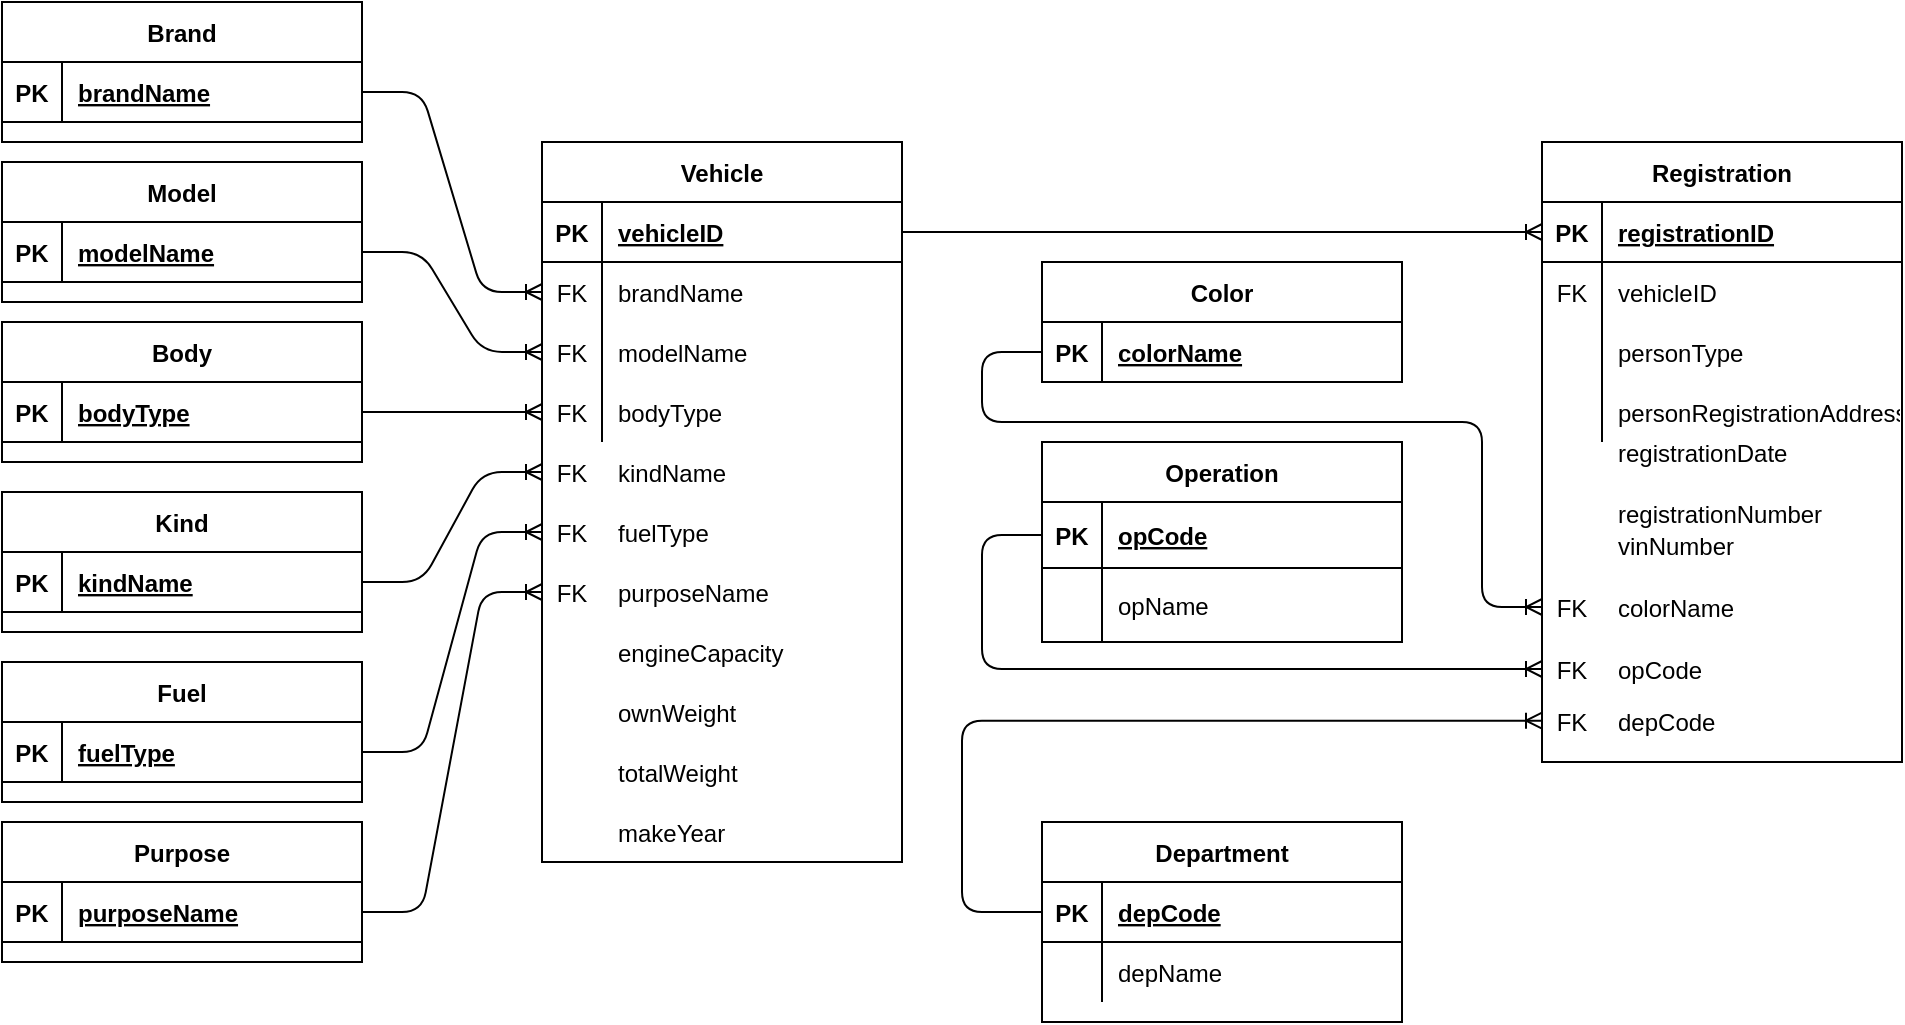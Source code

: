 <mxfile version="15.2.7" type="device" pages="2"><diagram id="R2lEEEUBdFMjLlhIrx00" name="Current Entities (only from reg info csv)"><mxGraphModel dx="1106" dy="997" grid="1" gridSize="10" guides="1" tooltips="1" connect="1" arrows="1" fold="1" page="1" pageScale="1" pageWidth="850" pageHeight="1100" math="0" shadow="0" extFonts="Permanent Marker^https://fonts.googleapis.com/css?family=Permanent+Marker"><root><mxCell id="0"/><mxCell id="1" parent="0"/><object label="Operation" aaa="" aaaaa="" id="h2sD-sqA-ytBAMGI8M5R-1"><mxCell style="shape=table;startSize=30;container=1;collapsible=1;childLayout=tableLayout;fixedRows=0;rowLines=0;fontStyle=1;align=center;resizeLast=1;" parent="1" vertex="1"><mxGeometry x="560" y="260" width="180" height="100" as="geometry"><mxRectangle x="40" y="40" width="90" height="30" as="alternateBounds"/></mxGeometry></mxCell></object><mxCell id="h2sD-sqA-ytBAMGI8M5R-2" value="" style="shape=partialRectangle;collapsible=0;dropTarget=0;pointerEvents=0;fillColor=none;top=0;left=0;bottom=1;right=0;points=[[0,0.5],[1,0.5]];portConstraint=eastwest;" parent="h2sD-sqA-ytBAMGI8M5R-1" vertex="1"><mxGeometry y="30" width="180" height="33" as="geometry"/></mxCell><mxCell id="h2sD-sqA-ytBAMGI8M5R-3" value="PK" style="shape=partialRectangle;connectable=0;fillColor=none;top=0;left=0;bottom=0;right=0;fontStyle=1;overflow=hidden;" parent="h2sD-sqA-ytBAMGI8M5R-2" vertex="1"><mxGeometry width="30" height="33" as="geometry"/></mxCell><mxCell id="h2sD-sqA-ytBAMGI8M5R-4" value="opCode" style="shape=partialRectangle;connectable=0;fillColor=none;top=0;left=0;bottom=0;right=0;align=left;spacingLeft=6;fontStyle=5;overflow=hidden;" parent="h2sD-sqA-ytBAMGI8M5R-2" vertex="1"><mxGeometry x="30" width="150" height="33" as="geometry"/></mxCell><mxCell id="h2sD-sqA-ytBAMGI8M5R-5" value="" style="shape=partialRectangle;collapsible=0;dropTarget=0;pointerEvents=0;fillColor=none;top=0;left=0;bottom=0;right=0;points=[[0,0.5],[1,0.5]];portConstraint=eastwest;" parent="h2sD-sqA-ytBAMGI8M5R-1" vertex="1"><mxGeometry y="63" width="180" height="37" as="geometry"/></mxCell><mxCell id="h2sD-sqA-ytBAMGI8M5R-6" value="" style="shape=partialRectangle;connectable=0;fillColor=none;top=0;left=0;bottom=0;right=0;editable=1;overflow=hidden;" parent="h2sD-sqA-ytBAMGI8M5R-5" vertex="1"><mxGeometry width="30" height="37" as="geometry"/></mxCell><mxCell id="h2sD-sqA-ytBAMGI8M5R-7" value="opName" style="shape=partialRectangle;connectable=0;fillColor=none;top=0;left=0;bottom=0;right=0;align=left;spacingLeft=6;overflow=hidden;" parent="h2sD-sqA-ytBAMGI8M5R-5" vertex="1"><mxGeometry x="30" width="150" height="37" as="geometry"/></mxCell><mxCell id="h2sD-sqA-ytBAMGI8M5R-14" value="Department" style="shape=table;startSize=30;container=1;collapsible=1;childLayout=tableLayout;fixedRows=1;rowLines=0;fontStyle=1;align=center;resizeLast=1;" parent="1" vertex="1"><mxGeometry x="560" y="450" width="180" height="100" as="geometry"/></mxCell><mxCell id="h2sD-sqA-ytBAMGI8M5R-15" value="" style="shape=partialRectangle;collapsible=0;dropTarget=0;pointerEvents=0;fillColor=none;top=0;left=0;bottom=1;right=0;points=[[0,0.5],[1,0.5]];portConstraint=eastwest;" parent="h2sD-sqA-ytBAMGI8M5R-14" vertex="1"><mxGeometry y="30" width="180" height="30" as="geometry"/></mxCell><mxCell id="h2sD-sqA-ytBAMGI8M5R-16" value="PK" style="shape=partialRectangle;connectable=0;fillColor=none;top=0;left=0;bottom=0;right=0;fontStyle=1;overflow=hidden;" parent="h2sD-sqA-ytBAMGI8M5R-15" vertex="1"><mxGeometry width="30" height="30" as="geometry"/></mxCell><mxCell id="h2sD-sqA-ytBAMGI8M5R-17" value="depCode" style="shape=partialRectangle;connectable=0;fillColor=none;top=0;left=0;bottom=0;right=0;align=left;spacingLeft=6;fontStyle=5;overflow=hidden;" parent="h2sD-sqA-ytBAMGI8M5R-15" vertex="1"><mxGeometry x="30" width="150" height="30" as="geometry"/></mxCell><mxCell id="h2sD-sqA-ytBAMGI8M5R-18" value="" style="shape=partialRectangle;collapsible=0;dropTarget=0;pointerEvents=0;fillColor=none;top=0;left=0;bottom=0;right=0;points=[[0,0.5],[1,0.5]];portConstraint=eastwest;" parent="h2sD-sqA-ytBAMGI8M5R-14" vertex="1"><mxGeometry y="60" width="180" height="30" as="geometry"/></mxCell><mxCell id="h2sD-sqA-ytBAMGI8M5R-19" value="" style="shape=partialRectangle;connectable=0;fillColor=none;top=0;left=0;bottom=0;right=0;editable=1;overflow=hidden;" parent="h2sD-sqA-ytBAMGI8M5R-18" vertex="1"><mxGeometry width="30" height="30" as="geometry"/></mxCell><mxCell id="h2sD-sqA-ytBAMGI8M5R-20" value="depName" style="shape=partialRectangle;connectable=0;fillColor=none;top=0;left=0;bottom=0;right=0;align=left;spacingLeft=6;overflow=hidden;" parent="h2sD-sqA-ytBAMGI8M5R-18" vertex="1"><mxGeometry x="30" width="150" height="30" as="geometry"/></mxCell><mxCell id="h2sD-sqA-ytBAMGI8M5R-27" value="Brand" style="shape=table;startSize=30;container=1;collapsible=1;childLayout=tableLayout;fixedRows=1;rowLines=0;fontStyle=1;align=center;resizeLast=1;" parent="1" vertex="1"><mxGeometry x="40" y="40" width="180" height="70" as="geometry"/></mxCell><mxCell id="h2sD-sqA-ytBAMGI8M5R-28" value="" style="shape=partialRectangle;collapsible=0;dropTarget=0;pointerEvents=0;fillColor=none;top=0;left=0;bottom=1;right=0;points=[[0,0.5],[1,0.5]];portConstraint=eastwest;" parent="h2sD-sqA-ytBAMGI8M5R-27" vertex="1"><mxGeometry y="30" width="180" height="30" as="geometry"/></mxCell><mxCell id="h2sD-sqA-ytBAMGI8M5R-29" value="PK" style="shape=partialRectangle;connectable=0;fillColor=none;top=0;left=0;bottom=0;right=0;fontStyle=1;overflow=hidden;" parent="h2sD-sqA-ytBAMGI8M5R-28" vertex="1"><mxGeometry width="30" height="30" as="geometry"/></mxCell><mxCell id="h2sD-sqA-ytBAMGI8M5R-30" value="brandName" style="shape=partialRectangle;connectable=0;fillColor=none;top=0;left=0;bottom=0;right=0;align=left;spacingLeft=6;fontStyle=5;overflow=hidden;" parent="h2sD-sqA-ytBAMGI8M5R-28" vertex="1"><mxGeometry x="30" width="150" height="30" as="geometry"/></mxCell><mxCell id="h2sD-sqA-ytBAMGI8M5R-40" value="Model" style="shape=table;startSize=30;container=1;collapsible=1;childLayout=tableLayout;fixedRows=1;rowLines=0;fontStyle=1;align=center;resizeLast=1;" parent="1" vertex="1"><mxGeometry x="40" y="120" width="180" height="70" as="geometry"/></mxCell><mxCell id="h2sD-sqA-ytBAMGI8M5R-41" value="" style="shape=partialRectangle;collapsible=0;dropTarget=0;pointerEvents=0;fillColor=none;top=0;left=0;bottom=1;right=0;points=[[0,0.5],[1,0.5]];portConstraint=eastwest;" parent="h2sD-sqA-ytBAMGI8M5R-40" vertex="1"><mxGeometry y="30" width="180" height="30" as="geometry"/></mxCell><mxCell id="h2sD-sqA-ytBAMGI8M5R-42" value="PK" style="shape=partialRectangle;connectable=0;fillColor=none;top=0;left=0;bottom=0;right=0;fontStyle=1;overflow=hidden;" parent="h2sD-sqA-ytBAMGI8M5R-41" vertex="1"><mxGeometry width="30" height="30" as="geometry"/></mxCell><mxCell id="h2sD-sqA-ytBAMGI8M5R-43" value="modelName" style="shape=partialRectangle;connectable=0;fillColor=none;top=0;left=0;bottom=0;right=0;align=left;spacingLeft=6;fontStyle=5;overflow=hidden;" parent="h2sD-sqA-ytBAMGI8M5R-41" vertex="1"><mxGeometry x="30" width="150" height="30" as="geometry"/></mxCell><mxCell id="h2sD-sqA-ytBAMGI8M5R-53" value="Color" style="shape=table;startSize=30;container=1;collapsible=1;childLayout=tableLayout;fixedRows=1;rowLines=0;fontStyle=1;align=center;resizeLast=1;" parent="1" vertex="1"><mxGeometry x="560" y="170" width="180" height="60" as="geometry"/></mxCell><mxCell id="h2sD-sqA-ytBAMGI8M5R-54" value="" style="shape=partialRectangle;collapsible=0;dropTarget=0;pointerEvents=0;fillColor=none;top=0;left=0;bottom=1;right=0;points=[[0,0.5],[1,0.5]];portConstraint=eastwest;" parent="h2sD-sqA-ytBAMGI8M5R-53" vertex="1"><mxGeometry y="30" width="180" height="30" as="geometry"/></mxCell><mxCell id="h2sD-sqA-ytBAMGI8M5R-55" value="PK" style="shape=partialRectangle;connectable=0;fillColor=none;top=0;left=0;bottom=0;right=0;fontStyle=1;overflow=hidden;" parent="h2sD-sqA-ytBAMGI8M5R-54" vertex="1"><mxGeometry width="30" height="30" as="geometry"/></mxCell><mxCell id="h2sD-sqA-ytBAMGI8M5R-56" value="colorName" style="shape=partialRectangle;connectable=0;fillColor=none;top=0;left=0;bottom=0;right=0;align=left;spacingLeft=6;fontStyle=5;overflow=hidden;" parent="h2sD-sqA-ytBAMGI8M5R-54" vertex="1"><mxGeometry x="30" width="150" height="30" as="geometry"/></mxCell><mxCell id="h2sD-sqA-ytBAMGI8M5R-66" value="Kind" style="shape=table;startSize=30;container=1;collapsible=1;childLayout=tableLayout;fixedRows=1;rowLines=0;fontStyle=1;align=center;resizeLast=1;" parent="1" vertex="1"><mxGeometry x="40" y="285" width="180" height="70" as="geometry"/></mxCell><mxCell id="h2sD-sqA-ytBAMGI8M5R-67" value="" style="shape=partialRectangle;collapsible=0;dropTarget=0;pointerEvents=0;fillColor=none;top=0;left=0;bottom=1;right=0;points=[[0,0.5],[1,0.5]];portConstraint=eastwest;" parent="h2sD-sqA-ytBAMGI8M5R-66" vertex="1"><mxGeometry y="30" width="180" height="30" as="geometry"/></mxCell><mxCell id="h2sD-sqA-ytBAMGI8M5R-68" value="PK" style="shape=partialRectangle;connectable=0;fillColor=none;top=0;left=0;bottom=0;right=0;fontStyle=1;overflow=hidden;" parent="h2sD-sqA-ytBAMGI8M5R-67" vertex="1"><mxGeometry width="30" height="30" as="geometry"/></mxCell><mxCell id="h2sD-sqA-ytBAMGI8M5R-69" value="kindName" style="shape=partialRectangle;connectable=0;fillColor=none;top=0;left=0;bottom=0;right=0;align=left;spacingLeft=6;fontStyle=5;overflow=hidden;" parent="h2sD-sqA-ytBAMGI8M5R-67" vertex="1"><mxGeometry x="30" width="150" height="30" as="geometry"/></mxCell><mxCell id="h2sD-sqA-ytBAMGI8M5R-79" value="Body" style="shape=table;startSize=30;container=1;collapsible=1;childLayout=tableLayout;fixedRows=1;rowLines=0;fontStyle=1;align=center;resizeLast=1;" parent="1" vertex="1"><mxGeometry x="40" y="200" width="180" height="70" as="geometry"/></mxCell><mxCell id="h2sD-sqA-ytBAMGI8M5R-80" value="" style="shape=partialRectangle;collapsible=0;dropTarget=0;pointerEvents=0;fillColor=none;top=0;left=0;bottom=1;right=0;points=[[0,0.5],[1,0.5]];portConstraint=eastwest;" parent="h2sD-sqA-ytBAMGI8M5R-79" vertex="1"><mxGeometry y="30" width="180" height="30" as="geometry"/></mxCell><mxCell id="h2sD-sqA-ytBAMGI8M5R-81" value="PK" style="shape=partialRectangle;connectable=0;fillColor=none;top=0;left=0;bottom=0;right=0;fontStyle=1;overflow=hidden;" parent="h2sD-sqA-ytBAMGI8M5R-80" vertex="1"><mxGeometry width="30" height="30" as="geometry"/></mxCell><mxCell id="h2sD-sqA-ytBAMGI8M5R-82" value="bodyType" style="shape=partialRectangle;connectable=0;fillColor=none;top=0;left=0;bottom=0;right=0;align=left;spacingLeft=6;fontStyle=5;overflow=hidden;" parent="h2sD-sqA-ytBAMGI8M5R-80" vertex="1"><mxGeometry x="30" width="150" height="30" as="geometry"/></mxCell><mxCell id="h2sD-sqA-ytBAMGI8M5R-92" value="Purpose" style="shape=table;startSize=30;container=1;collapsible=1;childLayout=tableLayout;fixedRows=1;rowLines=0;fontStyle=1;align=center;resizeLast=1;" parent="1" vertex="1"><mxGeometry x="40" y="450" width="180" height="70" as="geometry"/></mxCell><mxCell id="h2sD-sqA-ytBAMGI8M5R-93" value="" style="shape=partialRectangle;collapsible=0;dropTarget=0;pointerEvents=0;fillColor=none;top=0;left=0;bottom=1;right=0;points=[[0,0.5],[1,0.5]];portConstraint=eastwest;" parent="h2sD-sqA-ytBAMGI8M5R-92" vertex="1"><mxGeometry y="30" width="180" height="30" as="geometry"/></mxCell><mxCell id="h2sD-sqA-ytBAMGI8M5R-94" value="PK" style="shape=partialRectangle;connectable=0;fillColor=none;top=0;left=0;bottom=0;right=0;fontStyle=1;overflow=hidden;" parent="h2sD-sqA-ytBAMGI8M5R-93" vertex="1"><mxGeometry width="30" height="30" as="geometry"/></mxCell><mxCell id="h2sD-sqA-ytBAMGI8M5R-95" value="purposeName" style="shape=partialRectangle;connectable=0;fillColor=none;top=0;left=0;bottom=0;right=0;align=left;spacingLeft=6;fontStyle=5;overflow=hidden;" parent="h2sD-sqA-ytBAMGI8M5R-93" vertex="1"><mxGeometry x="30" width="150" height="30" as="geometry"/></mxCell><mxCell id="h2sD-sqA-ytBAMGI8M5R-105" value="Fuel" style="shape=table;startSize=30;container=1;collapsible=1;childLayout=tableLayout;fixedRows=1;rowLines=0;fontStyle=1;align=center;resizeLast=1;" parent="1" vertex="1"><mxGeometry x="40" y="370" width="180" height="70" as="geometry"/></mxCell><mxCell id="h2sD-sqA-ytBAMGI8M5R-106" value="" style="shape=partialRectangle;collapsible=0;dropTarget=0;pointerEvents=0;fillColor=none;top=0;left=0;bottom=1;right=0;points=[[0,0.5],[1,0.5]];portConstraint=eastwest;" parent="h2sD-sqA-ytBAMGI8M5R-105" vertex="1"><mxGeometry y="30" width="180" height="30" as="geometry"/></mxCell><mxCell id="h2sD-sqA-ytBAMGI8M5R-107" value="PK" style="shape=partialRectangle;connectable=0;fillColor=none;top=0;left=0;bottom=0;right=0;fontStyle=1;overflow=hidden;" parent="h2sD-sqA-ytBAMGI8M5R-106" vertex="1"><mxGeometry width="30" height="30" as="geometry"/></mxCell><mxCell id="h2sD-sqA-ytBAMGI8M5R-108" value="fuelType" style="shape=partialRectangle;connectable=0;fillColor=none;top=0;left=0;bottom=0;right=0;align=left;spacingLeft=6;fontStyle=5;overflow=hidden;" parent="h2sD-sqA-ytBAMGI8M5R-106" vertex="1"><mxGeometry x="30" width="150" height="30" as="geometry"/></mxCell><mxCell id="zgzDVIPeAL-rUyTTJsQb-37" value="" style="group" parent="1" vertex="1" connectable="0"><mxGeometry x="310" y="110" width="180" height="360" as="geometry"/></mxCell><mxCell id="zgzDVIPeAL-rUyTTJsQb-1" value="Vehicle" style="shape=table;startSize=30;container=1;collapsible=1;childLayout=tableLayout;fixedRows=1;rowLines=0;fontStyle=1;align=center;resizeLast=1;" parent="zgzDVIPeAL-rUyTTJsQb-37" vertex="1"><mxGeometry width="180" height="360" as="geometry"/></mxCell><mxCell id="zgzDVIPeAL-rUyTTJsQb-2" value="" style="shape=partialRectangle;collapsible=0;dropTarget=0;pointerEvents=0;fillColor=none;top=0;left=0;bottom=1;right=0;points=[[0,0.5],[1,0.5]];portConstraint=eastwest;" parent="zgzDVIPeAL-rUyTTJsQb-1" vertex="1"><mxGeometry y="30" width="180" height="30" as="geometry"/></mxCell><mxCell id="zgzDVIPeAL-rUyTTJsQb-3" value="PK" style="shape=partialRectangle;connectable=0;fillColor=none;top=0;left=0;bottom=0;right=0;fontStyle=1;overflow=hidden;" parent="zgzDVIPeAL-rUyTTJsQb-2" vertex="1"><mxGeometry width="30" height="30" as="geometry"/></mxCell><mxCell id="zgzDVIPeAL-rUyTTJsQb-4" value="vehicleID" style="shape=partialRectangle;connectable=0;fillColor=none;top=0;left=0;bottom=0;right=0;align=left;spacingLeft=6;fontStyle=5;overflow=hidden;" parent="zgzDVIPeAL-rUyTTJsQb-2" vertex="1"><mxGeometry x="30" width="150" height="30" as="geometry"/></mxCell><mxCell id="zgzDVIPeAL-rUyTTJsQb-5" value="" style="shape=partialRectangle;collapsible=0;dropTarget=0;pointerEvents=0;fillColor=none;top=0;left=0;bottom=0;right=0;points=[[0,0.5],[1,0.5]];portConstraint=eastwest;" parent="zgzDVIPeAL-rUyTTJsQb-1" vertex="1"><mxGeometry y="60" width="180" height="30" as="geometry"/></mxCell><mxCell id="zgzDVIPeAL-rUyTTJsQb-6" value="FK" style="shape=partialRectangle;connectable=0;fillColor=none;top=0;left=0;bottom=0;right=0;editable=1;overflow=hidden;" parent="zgzDVIPeAL-rUyTTJsQb-5" vertex="1"><mxGeometry width="30" height="30" as="geometry"/></mxCell><mxCell id="zgzDVIPeAL-rUyTTJsQb-7" value="brandName" style="shape=partialRectangle;connectable=0;fillColor=none;top=0;left=0;bottom=0;right=0;align=left;spacingLeft=6;overflow=hidden;" parent="zgzDVIPeAL-rUyTTJsQb-5" vertex="1"><mxGeometry x="30" width="150" height="30" as="geometry"/></mxCell><mxCell id="zgzDVIPeAL-rUyTTJsQb-8" value="" style="shape=partialRectangle;collapsible=0;dropTarget=0;pointerEvents=0;fillColor=none;top=0;left=0;bottom=0;right=0;points=[[0,0.5],[1,0.5]];portConstraint=eastwest;" parent="zgzDVIPeAL-rUyTTJsQb-1" vertex="1"><mxGeometry y="90" width="180" height="30" as="geometry"/></mxCell><mxCell id="zgzDVIPeAL-rUyTTJsQb-9" value="FK" style="shape=partialRectangle;connectable=0;fillColor=none;top=0;left=0;bottom=0;right=0;editable=1;overflow=hidden;" parent="zgzDVIPeAL-rUyTTJsQb-8" vertex="1"><mxGeometry width="30" height="30" as="geometry"/></mxCell><mxCell id="zgzDVIPeAL-rUyTTJsQb-10" value="modelName" style="shape=partialRectangle;connectable=0;fillColor=none;top=0;left=0;bottom=0;right=0;align=left;spacingLeft=6;overflow=hidden;" parent="zgzDVIPeAL-rUyTTJsQb-8" vertex="1"><mxGeometry x="30" width="150" height="30" as="geometry"/></mxCell><mxCell id="zgzDVIPeAL-rUyTTJsQb-11" value="" style="shape=partialRectangle;collapsible=0;dropTarget=0;pointerEvents=0;fillColor=none;top=0;left=0;bottom=0;right=0;points=[[0,0.5],[1,0.5]];portConstraint=eastwest;" parent="zgzDVIPeAL-rUyTTJsQb-1" vertex="1"><mxGeometry y="120" width="180" height="30" as="geometry"/></mxCell><mxCell id="zgzDVIPeAL-rUyTTJsQb-12" value="FK" style="shape=partialRectangle;connectable=0;fillColor=none;top=0;left=0;bottom=0;right=0;editable=1;overflow=hidden;" parent="zgzDVIPeAL-rUyTTJsQb-11" vertex="1"><mxGeometry width="30" height="30" as="geometry"/></mxCell><mxCell id="zgzDVIPeAL-rUyTTJsQb-13" value="bodyType" style="shape=partialRectangle;connectable=0;fillColor=none;top=0;left=0;bottom=0;right=0;align=left;spacingLeft=6;overflow=hidden;" parent="zgzDVIPeAL-rUyTTJsQb-11" vertex="1"><mxGeometry x="30" width="150" height="30" as="geometry"/></mxCell><mxCell id="zgzDVIPeAL-rUyTTJsQb-16" value="" style="shape=partialRectangle;collapsible=0;dropTarget=0;pointerEvents=0;fillColor=none;top=0;left=0;bottom=0;right=0;points=[[0,0.5],[1,0.5]];portConstraint=eastwest;" parent="zgzDVIPeAL-rUyTTJsQb-37" vertex="1"><mxGeometry y="150" width="180" height="30" as="geometry"/></mxCell><mxCell id="zgzDVIPeAL-rUyTTJsQb-17" value="FK" style="shape=partialRectangle;connectable=0;fillColor=none;top=0;left=0;bottom=0;right=0;editable=1;overflow=hidden;" parent="zgzDVIPeAL-rUyTTJsQb-16" vertex="1"><mxGeometry width="30" height="30" as="geometry"/></mxCell><mxCell id="zgzDVIPeAL-rUyTTJsQb-18" value="kindName" style="shape=partialRectangle;connectable=0;fillColor=none;top=0;left=0;bottom=0;right=0;align=left;spacingLeft=6;overflow=hidden;" parent="zgzDVIPeAL-rUyTTJsQb-16" vertex="1"><mxGeometry x="30" width="150" height="30" as="geometry"/></mxCell><mxCell id="zgzDVIPeAL-rUyTTJsQb-19" value="" style="shape=partialRectangle;collapsible=0;dropTarget=0;pointerEvents=0;fillColor=none;top=0;left=0;bottom=0;right=0;points=[[0,0.5],[1,0.5]];portConstraint=eastwest;" parent="zgzDVIPeAL-rUyTTJsQb-37" vertex="1"><mxGeometry y="180" width="180" height="30" as="geometry"/></mxCell><mxCell id="zgzDVIPeAL-rUyTTJsQb-20" value="FK" style="shape=partialRectangle;connectable=0;fillColor=none;top=0;left=0;bottom=0;right=0;editable=1;overflow=hidden;" parent="zgzDVIPeAL-rUyTTJsQb-19" vertex="1"><mxGeometry width="30" height="30" as="geometry"/></mxCell><mxCell id="zgzDVIPeAL-rUyTTJsQb-21" value="fuelType" style="shape=partialRectangle;connectable=0;fillColor=none;top=0;left=0;bottom=0;right=0;align=left;spacingLeft=6;overflow=hidden;" parent="zgzDVIPeAL-rUyTTJsQb-19" vertex="1"><mxGeometry x="30" width="150" height="30" as="geometry"/></mxCell><mxCell id="zgzDVIPeAL-rUyTTJsQb-22" value="" style="shape=partialRectangle;collapsible=0;dropTarget=0;pointerEvents=0;fillColor=none;top=0;left=0;bottom=0;right=0;points=[[0,0.5],[1,0.5]];portConstraint=eastwest;" parent="zgzDVIPeAL-rUyTTJsQb-37" vertex="1"><mxGeometry y="210" width="180" height="30" as="geometry"/></mxCell><mxCell id="zgzDVIPeAL-rUyTTJsQb-23" value="FK" style="shape=partialRectangle;connectable=0;fillColor=none;top=0;left=0;bottom=0;right=0;editable=1;overflow=hidden;" parent="zgzDVIPeAL-rUyTTJsQb-22" vertex="1"><mxGeometry width="30" height="30" as="geometry"/></mxCell><mxCell id="zgzDVIPeAL-rUyTTJsQb-24" value="purposeName" style="shape=partialRectangle;connectable=0;fillColor=none;top=0;left=0;bottom=0;right=0;align=left;spacingLeft=6;overflow=hidden;" parent="zgzDVIPeAL-rUyTTJsQb-22" vertex="1"><mxGeometry x="30" width="150" height="30" as="geometry"/></mxCell><mxCell id="zgzDVIPeAL-rUyTTJsQb-25" value="" style="shape=partialRectangle;collapsible=0;dropTarget=0;pointerEvents=0;fillColor=none;top=0;left=0;bottom=0;right=0;points=[[0,0.5],[1,0.5]];portConstraint=eastwest;" parent="zgzDVIPeAL-rUyTTJsQb-37" vertex="1"><mxGeometry y="240" width="180" height="30" as="geometry"/></mxCell><mxCell id="zgzDVIPeAL-rUyTTJsQb-26" value="" style="shape=partialRectangle;connectable=0;fillColor=none;top=0;left=0;bottom=0;right=0;editable=1;overflow=hidden;" parent="zgzDVIPeAL-rUyTTJsQb-25" vertex="1"><mxGeometry width="30" height="30" as="geometry"/></mxCell><mxCell id="zgzDVIPeAL-rUyTTJsQb-27" value="engineCapacity" style="shape=partialRectangle;connectable=0;fillColor=none;top=0;left=0;bottom=0;right=0;align=left;spacingLeft=6;overflow=hidden;" parent="zgzDVIPeAL-rUyTTJsQb-25" vertex="1"><mxGeometry x="30" width="150" height="30" as="geometry"/></mxCell><mxCell id="zgzDVIPeAL-rUyTTJsQb-28" value="" style="shape=partialRectangle;collapsible=0;dropTarget=0;pointerEvents=0;fillColor=none;top=0;left=0;bottom=0;right=0;points=[[0,0.5],[1,0.5]];portConstraint=eastwest;" parent="zgzDVIPeAL-rUyTTJsQb-37" vertex="1"><mxGeometry y="270" width="180" height="30" as="geometry"/></mxCell><mxCell id="zgzDVIPeAL-rUyTTJsQb-29" value="" style="shape=partialRectangle;connectable=0;fillColor=none;top=0;left=0;bottom=0;right=0;editable=1;overflow=hidden;" parent="zgzDVIPeAL-rUyTTJsQb-28" vertex="1"><mxGeometry width="30" height="30" as="geometry"/></mxCell><mxCell id="zgzDVIPeAL-rUyTTJsQb-30" value="ownWeight" style="shape=partialRectangle;connectable=0;fillColor=none;top=0;left=0;bottom=0;right=0;align=left;spacingLeft=6;overflow=hidden;" parent="zgzDVIPeAL-rUyTTJsQb-28" vertex="1"><mxGeometry x="30" width="150" height="30" as="geometry"/></mxCell><mxCell id="zgzDVIPeAL-rUyTTJsQb-31" value="" style="shape=partialRectangle;collapsible=0;dropTarget=0;pointerEvents=0;fillColor=none;top=0;left=0;bottom=0;right=0;points=[[0,0.5],[1,0.5]];portConstraint=eastwest;" parent="zgzDVIPeAL-rUyTTJsQb-37" vertex="1"><mxGeometry y="300" width="180" height="30" as="geometry"/></mxCell><mxCell id="zgzDVIPeAL-rUyTTJsQb-32" value="" style="shape=partialRectangle;connectable=0;fillColor=none;top=0;left=0;bottom=0;right=0;editable=1;overflow=hidden;" parent="zgzDVIPeAL-rUyTTJsQb-31" vertex="1"><mxGeometry width="30" height="30" as="geometry"/></mxCell><mxCell id="zgzDVIPeAL-rUyTTJsQb-33" value="totalWeight" style="shape=partialRectangle;connectable=0;fillColor=none;top=0;left=0;bottom=0;right=0;align=left;spacingLeft=6;overflow=hidden;" parent="zgzDVIPeAL-rUyTTJsQb-31" vertex="1"><mxGeometry x="30" width="150" height="30" as="geometry"/></mxCell><mxCell id="zgzDVIPeAL-rUyTTJsQb-34" value="" style="shape=partialRectangle;collapsible=0;dropTarget=0;pointerEvents=0;fillColor=none;top=0;left=0;bottom=0;right=0;points=[[0,0.5],[1,0.5]];portConstraint=eastwest;" parent="zgzDVIPeAL-rUyTTJsQb-37" vertex="1"><mxGeometry y="330" width="180" height="30" as="geometry"/></mxCell><mxCell id="zgzDVIPeAL-rUyTTJsQb-35" value="" style="shape=partialRectangle;connectable=0;fillColor=none;top=0;left=0;bottom=0;right=0;editable=1;overflow=hidden;" parent="zgzDVIPeAL-rUyTTJsQb-34" vertex="1"><mxGeometry width="30" height="30" as="geometry"/></mxCell><mxCell id="zgzDVIPeAL-rUyTTJsQb-36" value="makeYear" style="shape=partialRectangle;connectable=0;fillColor=none;top=0;left=0;bottom=0;right=0;align=left;spacingLeft=6;overflow=hidden;" parent="zgzDVIPeAL-rUyTTJsQb-34" vertex="1"><mxGeometry x="30" width="150" height="30" as="geometry"/></mxCell><mxCell id="zgzDVIPeAL-rUyTTJsQb-95" value="" style="group" parent="1" vertex="1" connectable="0"><mxGeometry x="810" y="110" width="180" height="310" as="geometry"/></mxCell><mxCell id="zgzDVIPeAL-rUyTTJsQb-44" value="Registration" style="shape=table;startSize=30;container=1;collapsible=1;childLayout=tableLayout;fixedRows=1;rowLines=0;fontStyle=1;align=center;resizeLast=1;" parent="zgzDVIPeAL-rUyTTJsQb-95" vertex="1"><mxGeometry width="180" height="310" as="geometry"/></mxCell><mxCell id="zgzDVIPeAL-rUyTTJsQb-45" value="" style="shape=partialRectangle;collapsible=0;dropTarget=0;pointerEvents=0;fillColor=none;top=0;left=0;bottom=1;right=0;points=[[0,0.5],[1,0.5]];portConstraint=eastwest;" parent="zgzDVIPeAL-rUyTTJsQb-44" vertex="1"><mxGeometry y="30" width="180" height="30" as="geometry"/></mxCell><mxCell id="zgzDVIPeAL-rUyTTJsQb-46" value="PK" style="shape=partialRectangle;connectable=0;fillColor=none;top=0;left=0;bottom=0;right=0;fontStyle=1;overflow=hidden;" parent="zgzDVIPeAL-rUyTTJsQb-45" vertex="1"><mxGeometry width="30" height="30" as="geometry"/></mxCell><mxCell id="zgzDVIPeAL-rUyTTJsQb-47" value="registrationID" style="shape=partialRectangle;connectable=0;fillColor=none;top=0;left=0;bottom=0;right=0;align=left;spacingLeft=6;fontStyle=5;overflow=hidden;" parent="zgzDVIPeAL-rUyTTJsQb-45" vertex="1"><mxGeometry x="30" width="150" height="30" as="geometry"/></mxCell><mxCell id="zgzDVIPeAL-rUyTTJsQb-48" value="" style="shape=partialRectangle;collapsible=0;dropTarget=0;pointerEvents=0;fillColor=none;top=0;left=0;bottom=0;right=0;points=[[0,0.5],[1,0.5]];portConstraint=eastwest;" parent="zgzDVIPeAL-rUyTTJsQb-44" vertex="1"><mxGeometry y="60" width="180" height="30" as="geometry"/></mxCell><mxCell id="zgzDVIPeAL-rUyTTJsQb-49" value="FK" style="shape=partialRectangle;connectable=0;fillColor=none;top=0;left=0;bottom=0;right=0;editable=1;overflow=hidden;" parent="zgzDVIPeAL-rUyTTJsQb-48" vertex="1"><mxGeometry width="30" height="30" as="geometry"/></mxCell><mxCell id="zgzDVIPeAL-rUyTTJsQb-50" value="vehicleID" style="shape=partialRectangle;connectable=0;fillColor=none;top=0;left=0;bottom=0;right=0;align=left;spacingLeft=6;overflow=hidden;" parent="zgzDVIPeAL-rUyTTJsQb-48" vertex="1"><mxGeometry x="30" width="150" height="30" as="geometry"/></mxCell><mxCell id="zgzDVIPeAL-rUyTTJsQb-51" value="" style="shape=partialRectangle;collapsible=0;dropTarget=0;pointerEvents=0;fillColor=none;top=0;left=0;bottom=0;right=0;points=[[0,0.5],[1,0.5]];portConstraint=eastwest;" parent="zgzDVIPeAL-rUyTTJsQb-44" vertex="1"><mxGeometry y="90" width="180" height="30" as="geometry"/></mxCell><mxCell id="zgzDVIPeAL-rUyTTJsQb-52" value="" style="shape=partialRectangle;connectable=0;fillColor=none;top=0;left=0;bottom=0;right=0;editable=1;overflow=hidden;" parent="zgzDVIPeAL-rUyTTJsQb-51" vertex="1"><mxGeometry width="30" height="30" as="geometry"/></mxCell><mxCell id="zgzDVIPeAL-rUyTTJsQb-53" value="personType" style="shape=partialRectangle;connectable=0;fillColor=none;top=0;left=0;bottom=0;right=0;align=left;spacingLeft=6;overflow=hidden;" parent="zgzDVIPeAL-rUyTTJsQb-51" vertex="1"><mxGeometry x="30" width="150" height="30" as="geometry"/></mxCell><mxCell id="zgzDVIPeAL-rUyTTJsQb-54" value="" style="shape=partialRectangle;collapsible=0;dropTarget=0;pointerEvents=0;fillColor=none;top=0;left=0;bottom=0;right=0;points=[[0,0.5],[1,0.5]];portConstraint=eastwest;" parent="zgzDVIPeAL-rUyTTJsQb-44" vertex="1"><mxGeometry y="120" width="180" height="30" as="geometry"/></mxCell><mxCell id="zgzDVIPeAL-rUyTTJsQb-55" value="" style="shape=partialRectangle;connectable=0;fillColor=none;top=0;left=0;bottom=0;right=0;editable=1;overflow=hidden;" parent="zgzDVIPeAL-rUyTTJsQb-54" vertex="1"><mxGeometry width="30" height="30" as="geometry"/></mxCell><mxCell id="zgzDVIPeAL-rUyTTJsQb-56" value="personRegistrationAddress" style="shape=partialRectangle;connectable=0;fillColor=none;top=0;left=0;bottom=0;right=0;align=left;spacingLeft=6;overflow=hidden;" parent="zgzDVIPeAL-rUyTTJsQb-54" vertex="1"><mxGeometry x="30" width="150" height="30" as="geometry"/></mxCell><mxCell id="zgzDVIPeAL-rUyTTJsQb-83" value="" style="shape=partialRectangle;collapsible=0;dropTarget=0;pointerEvents=0;fillColor=none;top=0;left=0;bottom=0;right=0;points=[[0,0.5],[1,0.5]];portConstraint=eastwest;" parent="zgzDVIPeAL-rUyTTJsQb-95" vertex="1"><mxGeometry y="186.0" width="180" height="31" as="geometry"/></mxCell><mxCell id="zgzDVIPeAL-rUyTTJsQb-84" value="" style="shape=partialRectangle;connectable=0;fillColor=none;top=0;left=0;bottom=0;right=0;editable=1;overflow=hidden;" parent="zgzDVIPeAL-rUyTTJsQb-83" vertex="1"><mxGeometry width="30" height="31" as="geometry"/></mxCell><mxCell id="zgzDVIPeAL-rUyTTJsQb-85" value="vinNumber" style="shape=partialRectangle;connectable=0;fillColor=none;top=0;left=0;bottom=0;right=0;align=left;spacingLeft=6;overflow=hidden;" parent="zgzDVIPeAL-rUyTTJsQb-83" vertex="1"><mxGeometry x="30" width="150" height="31" as="geometry"/></mxCell><mxCell id="zgzDVIPeAL-rUyTTJsQb-86" value="" style="shape=partialRectangle;collapsible=0;dropTarget=0;pointerEvents=0;fillColor=none;top=0;left=0;bottom=0;right=0;points=[[0,0.5],[1,0.5]];portConstraint=eastwest;" parent="zgzDVIPeAL-rUyTTJsQb-95" vertex="1"><mxGeometry y="217.0" width="180" height="31" as="geometry"/></mxCell><mxCell id="zgzDVIPeAL-rUyTTJsQb-87" value="FK" style="shape=partialRectangle;connectable=0;fillColor=none;top=0;left=0;bottom=0;right=0;editable=1;overflow=hidden;" parent="zgzDVIPeAL-rUyTTJsQb-86" vertex="1"><mxGeometry width="30" height="31" as="geometry"/></mxCell><mxCell id="zgzDVIPeAL-rUyTTJsQb-88" value="colorName" style="shape=partialRectangle;connectable=0;fillColor=none;top=0;left=0;bottom=0;right=0;align=left;spacingLeft=6;overflow=hidden;" parent="zgzDVIPeAL-rUyTTJsQb-86" vertex="1"><mxGeometry x="30" width="150" height="31" as="geometry"/></mxCell><mxCell id="zgzDVIPeAL-rUyTTJsQb-89" value="" style="shape=partialRectangle;collapsible=0;dropTarget=0;pointerEvents=0;fillColor=none;top=0;left=0;bottom=0;right=0;points=[[0,0.5],[1,0.5]];portConstraint=eastwest;" parent="zgzDVIPeAL-rUyTTJsQb-95" vertex="1"><mxGeometry y="248" width="180" height="31" as="geometry"/></mxCell><mxCell id="zgzDVIPeAL-rUyTTJsQb-90" value="FK" style="shape=partialRectangle;connectable=0;fillColor=none;top=0;left=0;bottom=0;right=0;editable=1;overflow=hidden;" parent="zgzDVIPeAL-rUyTTJsQb-89" vertex="1"><mxGeometry width="30" height="31" as="geometry"/></mxCell><mxCell id="zgzDVIPeAL-rUyTTJsQb-91" value="opCode" style="shape=partialRectangle;connectable=0;fillColor=none;top=0;left=0;bottom=0;right=0;align=left;spacingLeft=6;overflow=hidden;" parent="zgzDVIPeAL-rUyTTJsQb-89" vertex="1"><mxGeometry x="30" width="150" height="31" as="geometry"/></mxCell><mxCell id="zgzDVIPeAL-rUyTTJsQb-92" value="" style="shape=partialRectangle;collapsible=0;dropTarget=0;pointerEvents=0;fillColor=none;top=0;left=0;bottom=0;right=0;points=[[0,0.5],[1,0.5]];portConstraint=eastwest;" parent="zgzDVIPeAL-rUyTTJsQb-95" vertex="1"><mxGeometry y="273.833" width="180" height="31" as="geometry"/></mxCell><mxCell id="zgzDVIPeAL-rUyTTJsQb-93" value="FK" style="shape=partialRectangle;connectable=0;fillColor=none;top=0;left=0;bottom=0;right=0;editable=1;overflow=hidden;" parent="zgzDVIPeAL-rUyTTJsQb-92" vertex="1"><mxGeometry width="30" height="31" as="geometry"/></mxCell><mxCell id="zgzDVIPeAL-rUyTTJsQb-94" value="depCode" style="shape=partialRectangle;connectable=0;fillColor=none;top=0;left=0;bottom=0;right=0;align=left;spacingLeft=6;overflow=hidden;" parent="zgzDVIPeAL-rUyTTJsQb-92" vertex="1"><mxGeometry x="30" width="150" height="31" as="geometry"/></mxCell><mxCell id="zgzDVIPeAL-rUyTTJsQb-80" value="" style="shape=partialRectangle;collapsible=0;dropTarget=0;pointerEvents=0;fillColor=none;top=0;left=0;bottom=0;right=0;points=[[0,0.5],[1,0.5]];portConstraint=eastwest;" parent="zgzDVIPeAL-rUyTTJsQb-95" vertex="1"><mxGeometry y="170" width="180" height="31" as="geometry"/></mxCell><mxCell id="zgzDVIPeAL-rUyTTJsQb-81" value="" style="shape=partialRectangle;connectable=0;fillColor=none;top=0;left=0;bottom=0;right=0;editable=1;overflow=hidden;" parent="zgzDVIPeAL-rUyTTJsQb-80" vertex="1"><mxGeometry width="30" height="31" as="geometry"/></mxCell><mxCell id="zgzDVIPeAL-rUyTTJsQb-82" value="registrationNumber" style="shape=partialRectangle;connectable=0;fillColor=none;top=0;left=0;bottom=0;right=0;align=left;spacingLeft=6;overflow=hidden;" parent="zgzDVIPeAL-rUyTTJsQb-80" vertex="1"><mxGeometry x="30" width="150" height="31" as="geometry"/></mxCell><mxCell id="C96Qo9vdqGo8GLmjl6Ga-1" value="" style="shape=partialRectangle;collapsible=0;dropTarget=0;pointerEvents=0;fillColor=none;top=0;left=0;bottom=0;right=0;points=[[0,0.5],[1,0.5]];portConstraint=eastwest;" parent="zgzDVIPeAL-rUyTTJsQb-95" vertex="1"><mxGeometry y="139.495" width="180" height="31" as="geometry"/></mxCell><mxCell id="C96Qo9vdqGo8GLmjl6Ga-2" value="" style="shape=partialRectangle;connectable=0;fillColor=none;top=0;left=0;bottom=0;right=0;editable=1;overflow=hidden;" parent="C96Qo9vdqGo8GLmjl6Ga-1" vertex="1"><mxGeometry width="30" height="31" as="geometry"/></mxCell><mxCell id="C96Qo9vdqGo8GLmjl6Ga-3" value="registrationDate" style="shape=partialRectangle;connectable=0;fillColor=none;top=0;left=0;bottom=0;right=0;align=left;spacingLeft=6;overflow=hidden;" parent="C96Qo9vdqGo8GLmjl6Ga-1" vertex="1"><mxGeometry x="30" width="150" height="31" as="geometry"/></mxCell><mxCell id="2D_pPNk6OgGVmYpDeFvn-1" value="" style="edgeStyle=entityRelationEdgeStyle;fontSize=12;html=1;endArrow=ERoneToMany;exitX=1;exitY=0.5;exitDx=0;exitDy=0;entryX=0;entryY=0.5;entryDx=0;entryDy=0;" parent="1" source="h2sD-sqA-ytBAMGI8M5R-28" target="zgzDVIPeAL-rUyTTJsQb-5" edge="1"><mxGeometry width="100" height="100" relative="1" as="geometry"><mxPoint x="370" y="280" as="sourcePoint"/><mxPoint x="470" y="180" as="targetPoint"/></mxGeometry></mxCell><mxCell id="2D_pPNk6OgGVmYpDeFvn-2" value="" style="edgeStyle=entityRelationEdgeStyle;fontSize=12;html=1;endArrow=ERoneToMany;exitX=1;exitY=0.5;exitDx=0;exitDy=0;entryX=0;entryY=0.5;entryDx=0;entryDy=0;" parent="1" source="h2sD-sqA-ytBAMGI8M5R-41" target="zgzDVIPeAL-rUyTTJsQb-8" edge="1"><mxGeometry width="100" height="100" relative="1" as="geometry"><mxPoint x="230" y="95" as="sourcePoint"/><mxPoint x="320" y="195" as="targetPoint"/></mxGeometry></mxCell><mxCell id="2D_pPNk6OgGVmYpDeFvn-3" value="" style="edgeStyle=entityRelationEdgeStyle;fontSize=12;html=1;endArrow=ERoneToMany;exitX=1;exitY=0.5;exitDx=0;exitDy=0;entryX=0;entryY=0.5;entryDx=0;entryDy=0;" parent="1" source="h2sD-sqA-ytBAMGI8M5R-80" target="zgzDVIPeAL-rUyTTJsQb-11" edge="1"><mxGeometry width="100" height="100" relative="1" as="geometry"><mxPoint x="240" y="105" as="sourcePoint"/><mxPoint x="330" y="205" as="targetPoint"/></mxGeometry></mxCell><mxCell id="2D_pPNk6OgGVmYpDeFvn-4" value="" style="edgeStyle=entityRelationEdgeStyle;fontSize=12;html=1;endArrow=ERoneToMany;exitX=1;exitY=0.5;exitDx=0;exitDy=0;entryX=0;entryY=0.5;entryDx=0;entryDy=0;" parent="1" source="h2sD-sqA-ytBAMGI8M5R-67" target="zgzDVIPeAL-rUyTTJsQb-16" edge="1"><mxGeometry width="100" height="100" relative="1" as="geometry"><mxPoint x="230" y="255" as="sourcePoint"/><mxPoint x="320" y="255" as="targetPoint"/></mxGeometry></mxCell><mxCell id="2D_pPNk6OgGVmYpDeFvn-5" value="" style="edgeStyle=entityRelationEdgeStyle;fontSize=12;html=1;endArrow=ERoneToMany;exitX=1;exitY=0.5;exitDx=0;exitDy=0;entryX=0;entryY=0.5;entryDx=0;entryDy=0;" parent="1" source="h2sD-sqA-ytBAMGI8M5R-106" target="zgzDVIPeAL-rUyTTJsQb-19" edge="1"><mxGeometry width="100" height="100" relative="1" as="geometry"><mxPoint x="240" y="265" as="sourcePoint"/><mxPoint x="330" y="265" as="targetPoint"/></mxGeometry></mxCell><mxCell id="2D_pPNk6OgGVmYpDeFvn-6" value="" style="edgeStyle=entityRelationEdgeStyle;fontSize=12;html=1;endArrow=ERoneToMany;exitX=1;exitY=0.5;exitDx=0;exitDy=0;entryX=0;entryY=0.5;entryDx=0;entryDy=0;" parent="1" source="h2sD-sqA-ytBAMGI8M5R-93" target="zgzDVIPeAL-rUyTTJsQb-22" edge="1"><mxGeometry width="100" height="100" relative="1" as="geometry"><mxPoint x="250" y="275" as="sourcePoint"/><mxPoint x="340" y="275" as="targetPoint"/></mxGeometry></mxCell><mxCell id="2D_pPNk6OgGVmYpDeFvn-7" value="" style="edgeStyle=entityRelationEdgeStyle;fontSize=12;html=1;endArrow=ERoneToMany;exitX=1;exitY=0.5;exitDx=0;exitDy=0;entryX=0;entryY=0.5;entryDx=0;entryDy=0;" parent="1" source="zgzDVIPeAL-rUyTTJsQb-2" target="zgzDVIPeAL-rUyTTJsQb-45" edge="1"><mxGeometry width="100" height="100" relative="1" as="geometry"><mxPoint x="260" y="285" as="sourcePoint"/><mxPoint x="350" y="285" as="targetPoint"/></mxGeometry></mxCell><mxCell id="2D_pPNk6OgGVmYpDeFvn-8" value="" style="edgeStyle=orthogonalEdgeStyle;fontSize=12;html=1;endArrow=ERoneToMany;exitX=0;exitY=0.5;exitDx=0;exitDy=0;entryX=0;entryY=0.5;entryDx=0;entryDy=0;" parent="1" source="h2sD-sqA-ytBAMGI8M5R-54" target="zgzDVIPeAL-rUyTTJsQb-86" edge="1"><mxGeometry width="100" height="100" relative="1" as="geometry"><mxPoint x="500" y="165" as="sourcePoint"/><mxPoint x="570" y="165" as="targetPoint"/><Array as="points"><mxPoint x="530" y="215"/><mxPoint x="530" y="250"/><mxPoint x="780" y="250"/><mxPoint x="780" y="343"/></Array></mxGeometry></mxCell><mxCell id="2D_pPNk6OgGVmYpDeFvn-9" value="" style="edgeStyle=orthogonalEdgeStyle;fontSize=12;html=1;endArrow=ERoneToMany;exitX=0;exitY=0.5;exitDx=0;exitDy=0;entryX=0;entryY=0.5;entryDx=0;entryDy=0;" parent="1" source="h2sD-sqA-ytBAMGI8M5R-2" target="zgzDVIPeAL-rUyTTJsQb-89" edge="1"><mxGeometry width="100" height="100" relative="1" as="geometry"><mxPoint x="810" y="165" as="sourcePoint"/><mxPoint x="750" y="165" as="targetPoint"/><Array as="points"><mxPoint x="530" y="307"/><mxPoint x="530" y="373"/></Array></mxGeometry></mxCell><mxCell id="2D_pPNk6OgGVmYpDeFvn-10" value="" style="edgeStyle=elbowEdgeStyle;fontSize=12;html=1;endArrow=ERoneToMany;entryX=0;entryY=0.5;entryDx=0;entryDy=0;exitX=0;exitY=0.5;exitDx=0;exitDy=0;" parent="1" source="h2sD-sqA-ytBAMGI8M5R-15" target="zgzDVIPeAL-rUyTTJsQb-92" edge="1"><mxGeometry width="100" height="100" relative="1" as="geometry"><mxPoint x="500" y="520" as="sourcePoint"/><mxPoint x="750" y="375" as="targetPoint"/><Array as="points"><mxPoint x="520" y="440"/></Array></mxGeometry></mxCell></root></mxGraphModel></diagram><diagram id="B7VfOSXbKqvGovXMrX5l" name="OLD SCHEMA"><mxGraphModel dx="1106" dy="997" grid="1" gridSize="10" guides="1" tooltips="1" connect="1" arrows="1" fold="1" page="1" pageScale="1" pageWidth="827" pageHeight="1169" math="0" shadow="0"><root><mxCell id="OClmJFXxUWDS1IGr7XdQ-0"/><mxCell id="OClmJFXxUWDS1IGr7XdQ-1" parent="OClmJFXxUWDS1IGr7XdQ-0"/><mxCell id="OClmJFXxUWDS1IGr7XdQ-2" value="Admin Unit&lt;br&gt;(Special Status)" style="whiteSpace=wrap;html=1;align=center;fillColor=#ffe6cc;strokeColor=#d79b00;shadow=1;backgroundOutline=0;" parent="OClmJFXxUWDS1IGr7XdQ-1" vertex="1"><mxGeometry x="430" y="240" width="100" height="40" as="geometry"/></mxCell><mxCell id="OClmJFXxUWDS1IGr7XdQ-3" value="Service Center" style="whiteSpace=wrap;html=1;align=center;fillColor=#e1d5e7;strokeColor=#9673a6;shadow=1;backgroundOutline=0;" parent="OClmJFXxUWDS1IGr7XdQ-1" vertex="1"><mxGeometry x="280" y="750" width="100" height="40" as="geometry"/></mxCell><mxCell id="OClmJFXxUWDS1IGr7XdQ-4" value="Vehicle" style="whiteSpace=wrap;html=1;align=center;fillColor=#cdeb8b;strokeColor=#36393d;shadow=1;backgroundOutline=0;" parent="OClmJFXxUWDS1IGr7XdQ-1" vertex="1"><mxGeometry x="640" y="640" width="100" height="40" as="geometry"/></mxCell><mxCell id="OClmJFXxUWDS1IGr7XdQ-5" value="Registration" style="whiteSpace=wrap;html=1;align=center;fillColor=#ffff88;strokeColor=#36393d;shadow=1;backgroundOutline=0;" parent="OClmJFXxUWDS1IGr7XdQ-1" vertex="1"><mxGeometry x="640" y="413.5" width="100" height="40" as="geometry"/></mxCell><mxCell id="OClmJFXxUWDS1IGr7XdQ-6" value="" style="edgeStyle=orthogonalEdgeStyle;rounded=0;orthogonalLoop=1;jettySize=auto;html=1;strokeColor=#000000;startArrow=none;startFill=0;endArrow=ERone;endFill=0;shadow=1;backgroundOutline=0;" parent="OClmJFXxUWDS1IGr7XdQ-1" source="OClmJFXxUWDS1IGr7XdQ-8" target="OClmJFXxUWDS1IGr7XdQ-2" edge="1"><mxGeometry relative="1" as="geometry"/></mxCell><mxCell id="OClmJFXxUWDS1IGr7XdQ-7" value="" style="edgeStyle=orthogonalEdgeStyle;rounded=0;orthogonalLoop=1;jettySize=auto;html=1;endArrow=ERoneToMany;endFill=0;shadow=1;backgroundOutline=0;" parent="OClmJFXxUWDS1IGr7XdQ-1" source="OClmJFXxUWDS1IGr7XdQ-8" target="OClmJFXxUWDS1IGr7XdQ-5" edge="1"><mxGeometry relative="1" as="geometry"/></mxCell><mxCell id="OClmJFXxUWDS1IGr7XdQ-8" value="has" style="shape=rhombus;perimeter=rhombusPerimeter;whiteSpace=wrap;html=1;align=center;fillColor=#f8cecc;strokeColor=#b85450;shadow=1;backgroundOutline=0;" parent="OClmJFXxUWDS1IGr7XdQ-1" vertex="1"><mxGeometry x="630" y="230" width="120" height="60" as="geometry"/></mxCell><mxCell id="OClmJFXxUWDS1IGr7XdQ-9" value="" style="edgeStyle=orthogonalEdgeStyle;rounded=0;orthogonalLoop=1;jettySize=auto;html=1;endArrow=ERone;endFill=0;shadow=1;backgroundOutline=0;" parent="OClmJFXxUWDS1IGr7XdQ-1" source="OClmJFXxUWDS1IGr7XdQ-11" target="OClmJFXxUWDS1IGr7XdQ-3" edge="1"><mxGeometry relative="1" as="geometry"/></mxCell><mxCell id="OClmJFXxUWDS1IGr7XdQ-10" style="edgeStyle=orthogonalEdgeStyle;rounded=0;orthogonalLoop=1;jettySize=auto;html=1;shadow=1;startArrow=ERmandOne;startFill=0;endArrow=ERmandOne;endFill=0;" parent="OClmJFXxUWDS1IGr7XdQ-1" source="OClmJFXxUWDS1IGr7XdQ-11" target="OClmJFXxUWDS1IGr7XdQ-97" edge="1"><mxGeometry relative="1" as="geometry"/></mxCell><mxCell id="OClmJFXxUWDS1IGr7XdQ-11" value="is" style="shape=rhombus;perimeter=rhombusPerimeter;whiteSpace=wrap;html=1;align=center;fillColor=#f8cecc;strokeColor=#b85450;shadow=1;backgroundOutline=0;" parent="OClmJFXxUWDS1IGr7XdQ-1" vertex="1"><mxGeometry x="270" y="610" width="120" height="60" as="geometry"/></mxCell><mxCell id="OClmJFXxUWDS1IGr7XdQ-12" value="" style="edgeStyle=orthogonalEdgeStyle;rounded=0;orthogonalLoop=1;jettySize=auto;html=1;endArrow=ERone;endFill=0;shadow=1;backgroundOutline=0;" parent="OClmJFXxUWDS1IGr7XdQ-1" source="OClmJFXxUWDS1IGr7XdQ-14" target="OClmJFXxUWDS1IGr7XdQ-4" edge="1"><mxGeometry relative="1" as="geometry"/></mxCell><mxCell id="OClmJFXxUWDS1IGr7XdQ-13" value="" style="edgeStyle=orthogonalEdgeStyle;rounded=0;orthogonalLoop=1;jettySize=auto;html=1;endArrow=ERoneToMany;endFill=0;shadow=1;backgroundOutline=0;" parent="OClmJFXxUWDS1IGr7XdQ-1" source="OClmJFXxUWDS1IGr7XdQ-14" target="OClmJFXxUWDS1IGr7XdQ-5" edge="1"><mxGeometry relative="1" as="geometry"/></mxCell><mxCell id="OClmJFXxUWDS1IGr7XdQ-14" value="has" style="shape=rhombus;perimeter=rhombusPerimeter;whiteSpace=wrap;html=1;align=center;fillColor=#f8cecc;strokeColor=#b85450;shadow=1;backgroundOutline=0;" parent="OClmJFXxUWDS1IGr7XdQ-1" vertex="1"><mxGeometry x="630" y="510" width="120" height="60" as="geometry"/></mxCell><mxCell id="OClmJFXxUWDS1IGr7XdQ-15" value="Lev1Code" style="ellipse;whiteSpace=wrap;html=1;align=center;fontStyle=4;fillColor=#f9f7ed;strokeColor=#36393d;shadow=1;backgroundOutline=0;" parent="OClmJFXxUWDS1IGr7XdQ-1" vertex="1"><mxGeometry x="350" y="180" width="100" height="40" as="geometry"/></mxCell><mxCell id="OClmJFXxUWDS1IGr7XdQ-16" value="Lev2Code" style="ellipse;whiteSpace=wrap;html=1;align=center;fontStyle=4;fillColor=#f9f7ed;strokeColor=#36393d;shadow=1;backgroundOutline=0;" parent="OClmJFXxUWDS1IGr7XdQ-1" vertex="1"><mxGeometry x="130" y="40" width="100" height="40" as="geometry"/></mxCell><mxCell id="OClmJFXxUWDS1IGr7XdQ-17" value="Lev3Code" style="ellipse;whiteSpace=wrap;html=1;align=center;fontStyle=4;fillColor=#f9f7ed;strokeColor=#36393d;shadow=1;backgroundOutline=0;" parent="OClmJFXxUWDS1IGr7XdQ-1" vertex="1"><mxGeometry x="630" y="30" width="100" height="40" as="geometry"/></mxCell><mxCell id="OClmJFXxUWDS1IGr7XdQ-18" value="Lev4Code" style="ellipse;whiteSpace=wrap;html=1;align=center;fontStyle=4;fillColor=#f9f7ed;strokeColor=#36393d;shadow=1;backgroundOutline=0;" parent="OClmJFXxUWDS1IGr7XdQ-1" vertex="1"><mxGeometry x="930" y="30" width="100" height="40" as="geometry"/></mxCell><mxCell id="OClmJFXxUWDS1IGr7XdQ-19" value="Category" style="ellipse;whiteSpace=wrap;html=1;align=center;fillColor=#f9f7ed;strokeColor=#36393d;shadow=1;backgroundOutline=0;" parent="OClmJFXxUWDS1IGr7XdQ-1" vertex="1"><mxGeometry x="130" y="140" width="100" height="40" as="geometry"/></mxCell><mxCell id="OClmJFXxUWDS1IGr7XdQ-20" value="Name" style="ellipse;whiteSpace=wrap;html=1;align=center;fillColor=#f9f7ed;strokeColor=#36393d;shadow=1;backgroundOutline=0;" parent="OClmJFXxUWDS1IGr7XdQ-1" vertex="1"><mxGeometry x="330" y="40" width="100" height="40" as="geometry"/></mxCell><mxCell id="OClmJFXxUWDS1IGr7XdQ-21" value="" style="endArrow=none;html=1;rounded=0;strokeColor=#000000;shadow=1;backgroundOutline=0;" parent="OClmJFXxUWDS1IGr7XdQ-1" source="OClmJFXxUWDS1IGr7XdQ-27" target="OClmJFXxUWDS1IGr7XdQ-20" edge="1"><mxGeometry relative="1" as="geometry"><mxPoint x="140" y="210" as="sourcePoint"/><mxPoint x="300" y="210" as="targetPoint"/></mxGeometry></mxCell><mxCell id="OClmJFXxUWDS1IGr7XdQ-22" value="" style="endArrow=none;html=1;rounded=0;strokeColor=#000000;shadow=1;backgroundOutline=0;" parent="OClmJFXxUWDS1IGr7XdQ-1" source="OClmJFXxUWDS1IGr7XdQ-27" target="OClmJFXxUWDS1IGr7XdQ-19" edge="1"><mxGeometry relative="1" as="geometry"><mxPoint x="100" y="230" as="sourcePoint"/><mxPoint x="260" y="230" as="targetPoint"/></mxGeometry></mxCell><mxCell id="OClmJFXxUWDS1IGr7XdQ-23" value="" style="endArrow=none;html=1;rounded=0;strokeColor=#000000;shadow=1;backgroundOutline=0;" parent="OClmJFXxUWDS1IGr7XdQ-1" source="OClmJFXxUWDS1IGr7XdQ-2" target="OClmJFXxUWDS1IGr7XdQ-15" edge="1"><mxGeometry relative="1" as="geometry"><mxPoint x="140" y="100" as="sourcePoint"/><mxPoint x="300" y="100" as="targetPoint"/></mxGeometry></mxCell><mxCell id="OClmJFXxUWDS1IGr7XdQ-24" value="" style="endArrow=none;html=1;rounded=0;strokeColor=#000000;shadow=1;backgroundOutline=0;" parent="OClmJFXxUWDS1IGr7XdQ-1" source="OClmJFXxUWDS1IGr7XdQ-27" target="OClmJFXxUWDS1IGr7XdQ-16" edge="1"><mxGeometry relative="1" as="geometry"><mxPoint x="150" y="100" as="sourcePoint"/><mxPoint x="310" y="100" as="targetPoint"/></mxGeometry></mxCell><mxCell id="OClmJFXxUWDS1IGr7XdQ-25" value="" style="endArrow=none;html=1;rounded=0;strokeColor=#000000;shadow=1;backgroundOutline=0;" parent="OClmJFXxUWDS1IGr7XdQ-1" source="OClmJFXxUWDS1IGr7XdQ-28" target="OClmJFXxUWDS1IGr7XdQ-17" edge="1"><mxGeometry relative="1" as="geometry"><mxPoint x="180" y="90" as="sourcePoint"/><mxPoint x="340" y="90" as="targetPoint"/></mxGeometry></mxCell><mxCell id="OClmJFXxUWDS1IGr7XdQ-26" value="" style="endArrow=none;html=1;rounded=0;strokeColor=#000000;shadow=1;backgroundOutline=0;" parent="OClmJFXxUWDS1IGr7XdQ-1" source="OClmJFXxUWDS1IGr7XdQ-29" target="OClmJFXxUWDS1IGr7XdQ-18" edge="1"><mxGeometry relative="1" as="geometry"><mxPoint x="240" y="190" as="sourcePoint"/><mxPoint x="520" y="80" as="targetPoint"/></mxGeometry></mxCell><mxCell id="OClmJFXxUWDS1IGr7XdQ-27" value="Regions" style="whiteSpace=wrap;html=1;align=center;fillColor=#ffe6cc;strokeColor=#d79b00;shadow=1;backgroundOutline=0;" parent="OClmJFXxUWDS1IGr7XdQ-1" vertex="1"><mxGeometry x="240" y="90" width="100" height="40" as="geometry"/></mxCell><mxCell id="OClmJFXxUWDS1IGr7XdQ-28" value="District" style="whiteSpace=wrap;html=1;align=center;fillColor=#ffe6cc;strokeColor=#d79b00;shadow=1;backgroundOutline=0;" parent="OClmJFXxUWDS1IGr7XdQ-1" vertex="1"><mxGeometry x="695" y="90" width="100" height="40" as="geometry"/></mxCell><mxCell id="OClmJFXxUWDS1IGr7XdQ-29" value="Villages" style="whiteSpace=wrap;html=1;align=center;fillColor=#ffe6cc;strokeColor=#d79b00;shadow=1;backgroundOutline=0;" parent="OClmJFXxUWDS1IGr7XdQ-1" vertex="1"><mxGeometry x="1050" y="90" width="100" height="40" as="geometry"/></mxCell><mxCell id="OClmJFXxUWDS1IGr7XdQ-30" value="Category" style="ellipse;whiteSpace=wrap;html=1;align=center;fillColor=#f9f7ed;strokeColor=#36393d;shadow=1;backgroundOutline=0;" parent="OClmJFXxUWDS1IGr7XdQ-1" vertex="1"><mxGeometry x="430" y="300" width="100" height="40" as="geometry"/></mxCell><mxCell id="OClmJFXxUWDS1IGr7XdQ-31" value="Name" style="ellipse;whiteSpace=wrap;html=1;align=center;fillColor=#f9f7ed;strokeColor=#36393d;shadow=1;backgroundOutline=0;" parent="OClmJFXxUWDS1IGr7XdQ-1" vertex="1"><mxGeometry x="495" y="180" width="100" height="40" as="geometry"/></mxCell><mxCell id="OClmJFXxUWDS1IGr7XdQ-32" value="Category" style="ellipse;whiteSpace=wrap;html=1;align=center;fillColor=#f9f7ed;strokeColor=#36393d;shadow=1;backgroundOutline=0;" parent="OClmJFXxUWDS1IGr7XdQ-1" vertex="1"><mxGeometry x="695" y="150" width="100" height="40" as="geometry"/></mxCell><mxCell id="OClmJFXxUWDS1IGr7XdQ-33" value="Name" style="ellipse;whiteSpace=wrap;html=1;align=center;fillColor=#f9f7ed;strokeColor=#36393d;shadow=1;backgroundOutline=0;" parent="OClmJFXxUWDS1IGr7XdQ-1" vertex="1"><mxGeometry x="760" y="30" width="100" height="40" as="geometry"/></mxCell><mxCell id="OClmJFXxUWDS1IGr7XdQ-34" value="Category" style="ellipse;whiteSpace=wrap;html=1;align=center;fillColor=#f9f7ed;strokeColor=#36393d;shadow=1;backgroundOutline=0;" parent="OClmJFXxUWDS1IGr7XdQ-1" vertex="1"><mxGeometry x="1050" y="150" width="100" height="40" as="geometry"/></mxCell><mxCell id="OClmJFXxUWDS1IGr7XdQ-35" value="Name" style="ellipse;whiteSpace=wrap;html=1;align=center;fillColor=#f9f7ed;strokeColor=#36393d;shadow=1;backgroundOutline=0;" parent="OClmJFXxUWDS1IGr7XdQ-1" vertex="1"><mxGeometry x="1050" y="30" width="100" height="40" as="geometry"/></mxCell><mxCell id="OClmJFXxUWDS1IGr7XdQ-36" value="" style="endArrow=none;html=1;rounded=0;strokeColor=#000000;shadow=1;backgroundOutline=0;" parent="OClmJFXxUWDS1IGr7XdQ-1" source="OClmJFXxUWDS1IGr7XdQ-2" target="OClmJFXxUWDS1IGr7XdQ-31" edge="1"><mxGeometry relative="1" as="geometry"><mxPoint x="210" y="210" as="sourcePoint"/><mxPoint x="370" y="210" as="targetPoint"/></mxGeometry></mxCell><mxCell id="OClmJFXxUWDS1IGr7XdQ-37" value="" style="endArrow=none;html=1;rounded=0;strokeColor=#000000;shadow=1;backgroundOutline=0;" parent="OClmJFXxUWDS1IGr7XdQ-1" source="OClmJFXxUWDS1IGr7XdQ-30" target="OClmJFXxUWDS1IGr7XdQ-2" edge="1"><mxGeometry relative="1" as="geometry"><mxPoint x="180" y="-70" as="sourcePoint"/><mxPoint x="340" y="-70" as="targetPoint"/></mxGeometry></mxCell><mxCell id="OClmJFXxUWDS1IGr7XdQ-38" style="edgeStyle=orthogonalEdgeStyle;rounded=0;orthogonalLoop=1;jettySize=auto;html=1;startArrow=none;startFill=0;endArrow=ERoneToMany;endFill=0;strokeColor=#000000;shadow=1;backgroundOutline=0;" parent="OClmJFXxUWDS1IGr7XdQ-1" source="OClmJFXxUWDS1IGr7XdQ-40" target="OClmJFXxUWDS1IGr7XdQ-2" edge="1"><mxGeometry relative="1" as="geometry"/></mxCell><mxCell id="OClmJFXxUWDS1IGr7XdQ-39" style="edgeStyle=orthogonalEdgeStyle;rounded=0;orthogonalLoop=1;jettySize=auto;html=1;startArrow=none;startFill=0;endArrow=ERoneToMany;endFill=0;strokeColor=#000000;shadow=1;backgroundOutline=0;" parent="OClmJFXxUWDS1IGr7XdQ-1" source="OClmJFXxUWDS1IGr7XdQ-40" target="OClmJFXxUWDS1IGr7XdQ-27" edge="1"><mxGeometry relative="1" as="geometry"/></mxCell><mxCell id="OClmJFXxUWDS1IGr7XdQ-40" value="contains" style="shape=rhombus;perimeter=rhombusPerimeter;whiteSpace=wrap;html=1;align=center;fillColor=#f8cecc;strokeColor=#b85450;shadow=1;backgroundOutline=0;" parent="OClmJFXxUWDS1IGr7XdQ-1" vertex="1"><mxGeometry x="230" y="230" width="120" height="60" as="geometry"/></mxCell><mxCell id="OClmJFXxUWDS1IGr7XdQ-41" value="" style="edgeStyle=orthogonalEdgeStyle;rounded=0;orthogonalLoop=1;jettySize=auto;html=1;startArrow=none;startFill=0;endArrow=ERoneToMany;endFill=0;strokeColor=#000000;shadow=1;backgroundOutline=0;" parent="OClmJFXxUWDS1IGr7XdQ-1" source="OClmJFXxUWDS1IGr7XdQ-43" target="OClmJFXxUWDS1IGr7XdQ-28" edge="1"><mxGeometry relative="1" as="geometry"/></mxCell><mxCell id="OClmJFXxUWDS1IGr7XdQ-42" style="edgeStyle=orthogonalEdgeStyle;rounded=0;orthogonalLoop=1;jettySize=auto;html=1;startArrow=none;startFill=0;endArrow=ERoneToMany;endFill=0;strokeColor=#000000;shadow=1;backgroundOutline=0;" parent="OClmJFXxUWDS1IGr7XdQ-1" source="OClmJFXxUWDS1IGr7XdQ-43" target="OClmJFXxUWDS1IGr7XdQ-27" edge="1"><mxGeometry relative="1" as="geometry"/></mxCell><mxCell id="OClmJFXxUWDS1IGr7XdQ-43" value="contains" style="shape=rhombus;perimeter=rhombusPerimeter;whiteSpace=wrap;html=1;align=center;fillColor=#f8cecc;strokeColor=#b85450;shadow=1;backgroundOutline=0;" parent="OClmJFXxUWDS1IGr7XdQ-1" vertex="1"><mxGeometry x="450" y="80" width="120" height="60" as="geometry"/></mxCell><mxCell id="OClmJFXxUWDS1IGr7XdQ-44" value="" style="endArrow=none;html=1;rounded=0;strokeColor=#000000;shadow=1;backgroundOutline=0;" parent="OClmJFXxUWDS1IGr7XdQ-1" source="OClmJFXxUWDS1IGr7XdQ-32" target="OClmJFXxUWDS1IGr7XdQ-28" edge="1"><mxGeometry relative="1" as="geometry"><mxPoint x="410" y="-30" as="sourcePoint"/><mxPoint x="570" y="-30" as="targetPoint"/></mxGeometry></mxCell><mxCell id="OClmJFXxUWDS1IGr7XdQ-45" value="" style="endArrow=none;html=1;rounded=0;strokeColor=#000000;shadow=1;backgroundOutline=0;" parent="OClmJFXxUWDS1IGr7XdQ-1" source="OClmJFXxUWDS1IGr7XdQ-28" target="OClmJFXxUWDS1IGr7XdQ-33" edge="1"><mxGeometry relative="1" as="geometry"><mxPoint x="570" y="-50" as="sourcePoint"/><mxPoint x="730" y="-50" as="targetPoint"/></mxGeometry></mxCell><mxCell id="OClmJFXxUWDS1IGr7XdQ-46" value="" style="endArrow=none;html=1;rounded=0;strokeColor=#000000;shadow=1;backgroundOutline=0;" parent="OClmJFXxUWDS1IGr7XdQ-1" source="OClmJFXxUWDS1IGr7XdQ-29" target="OClmJFXxUWDS1IGr7XdQ-34" edge="1"><mxGeometry relative="1" as="geometry"><mxPoint x="880" y="50" as="sourcePoint"/><mxPoint x="1040" y="50" as="targetPoint"/></mxGeometry></mxCell><mxCell id="OClmJFXxUWDS1IGr7XdQ-47" value="" style="endArrow=none;html=1;rounded=0;strokeColor=#000000;shadow=1;backgroundOutline=0;" parent="OClmJFXxUWDS1IGr7XdQ-1" source="OClmJFXxUWDS1IGr7XdQ-29" target="OClmJFXxUWDS1IGr7XdQ-35" edge="1"><mxGeometry relative="1" as="geometry"><mxPoint x="810" y="10" as="sourcePoint"/><mxPoint x="970" y="10" as="targetPoint"/></mxGeometry></mxCell><mxCell id="OClmJFXxUWDS1IGr7XdQ-48" style="edgeStyle=orthogonalEdgeStyle;rounded=0;orthogonalLoop=1;jettySize=auto;html=1;startArrow=none;startFill=0;endArrow=ERoneToMany;endFill=0;strokeColor=#000000;shadow=1;backgroundOutline=0;" parent="OClmJFXxUWDS1IGr7XdQ-1" source="OClmJFXxUWDS1IGr7XdQ-50" target="OClmJFXxUWDS1IGr7XdQ-28" edge="1"><mxGeometry relative="1" as="geometry"/></mxCell><mxCell id="OClmJFXxUWDS1IGr7XdQ-49" style="edgeStyle=orthogonalEdgeStyle;rounded=0;orthogonalLoop=1;jettySize=auto;html=1;startArrow=none;startFill=0;endArrow=ERoneToMany;endFill=0;strokeColor=#000000;shadow=1;backgroundOutline=0;" parent="OClmJFXxUWDS1IGr7XdQ-1" source="OClmJFXxUWDS1IGr7XdQ-50" target="OClmJFXxUWDS1IGr7XdQ-29" edge="1"><mxGeometry relative="1" as="geometry"/></mxCell><mxCell id="OClmJFXxUWDS1IGr7XdQ-50" value="contains" style="shape=rhombus;perimeter=rhombusPerimeter;whiteSpace=wrap;html=1;align=center;fillColor=#f8cecc;strokeColor=#b85450;shadow=1;backgroundOutline=0;" parent="OClmJFXxUWDS1IGr7XdQ-1" vertex="1"><mxGeometry x="860" y="80" width="120" height="60" as="geometry"/></mxCell><mxCell id="OClmJFXxUWDS1IGr7XdQ-51" value="Number" style="ellipse;whiteSpace=wrap;html=1;align=center;fontStyle=4;fillColor=#f9f7ed;strokeColor=#36393d;shadow=1;backgroundOutline=0;" parent="OClmJFXxUWDS1IGr7XdQ-1" vertex="1"><mxGeometry x="150" y="780" width="100" height="40" as="geometry"/></mxCell><mxCell id="OClmJFXxUWDS1IGr7XdQ-52" value="Address" style="ellipse;whiteSpace=wrap;html=1;align=center;fillColor=#f9f7ed;strokeColor=#36393d;shadow=1;backgroundOutline=0;" parent="OClmJFXxUWDS1IGr7XdQ-1" vertex="1"><mxGeometry x="150" y="710" width="100" height="40" as="geometry"/></mxCell><mxCell id="OClmJFXxUWDS1IGr7XdQ-53" value="Email" style="ellipse;whiteSpace=wrap;html=1;align=center;fillColor=#f9f7ed;strokeColor=#36393d;shadow=1;backgroundOutline=0;" parent="OClmJFXxUWDS1IGr7XdQ-1" vertex="1"><mxGeometry x="410" y="780" width="100" height="40" as="geometry"/></mxCell><mxCell id="OClmJFXxUWDS1IGr7XdQ-54" value="" style="endArrow=none;html=1;rounded=0;strokeColor=#000000;shadow=1;backgroundOutline=0;" parent="OClmJFXxUWDS1IGr7XdQ-1" source="OClmJFXxUWDS1IGr7XdQ-53" target="OClmJFXxUWDS1IGr7XdQ-3" edge="1"><mxGeometry relative="1" as="geometry"><mxPoint x="890" y="250" as="sourcePoint"/><mxPoint x="1050" y="250" as="targetPoint"/></mxGeometry></mxCell><mxCell id="OClmJFXxUWDS1IGr7XdQ-55" value="" style="endArrow=none;html=1;rounded=0;strokeColor=#000000;shadow=1;backgroundOutline=0;" parent="OClmJFXxUWDS1IGr7XdQ-1" source="OClmJFXxUWDS1IGr7XdQ-51" target="OClmJFXxUWDS1IGr7XdQ-3" edge="1"><mxGeometry relative="1" as="geometry"><mxPoint x="940" y="160" as="sourcePoint"/><mxPoint x="1100" y="160" as="targetPoint"/></mxGeometry></mxCell><mxCell id="OClmJFXxUWDS1IGr7XdQ-56" value="" style="endArrow=none;html=1;rounded=0;strokeColor=#000000;shadow=1;backgroundOutline=0;" parent="OClmJFXxUWDS1IGr7XdQ-1" source="OClmJFXxUWDS1IGr7XdQ-52" target="OClmJFXxUWDS1IGr7XdQ-3" edge="1"><mxGeometry relative="1" as="geometry"><mxPoint x="890" y="150" as="sourcePoint"/><mxPoint x="1050" y="150" as="targetPoint"/></mxGeometry></mxCell><mxCell id="OClmJFXxUWDS1IGr7XdQ-57" value="Person Type" style="ellipse;whiteSpace=wrap;html=1;align=center;fillColor=#f9f7ed;strokeColor=#36393d;shadow=1;backgroundOutline=0;" parent="OClmJFXxUWDS1IGr7XdQ-1" vertex="1"><mxGeometry x="560" y="350" width="100" height="40" as="geometry"/></mxCell><mxCell id="OClmJFXxUWDS1IGr7XdQ-58" value="Registration Date" style="ellipse;whiteSpace=wrap;html=1;align=center;fillColor=#f9f7ed;strokeColor=#36393d;shadow=1;backgroundOutline=0;" parent="OClmJFXxUWDS1IGr7XdQ-1" vertex="1"><mxGeometry x="535" y="470" width="100" height="40" as="geometry"/></mxCell><mxCell id="OClmJFXxUWDS1IGr7XdQ-59" value="Registration Number" style="ellipse;whiteSpace=wrap;html=1;align=center;fillColor=#f9f7ed;strokeColor=#36393d;shadow=1;backgroundOutline=0;" parent="OClmJFXxUWDS1IGr7XdQ-1" vertex="1"><mxGeometry x="740" y="310" width="100" height="40" as="geometry"/></mxCell><mxCell id="OClmJFXxUWDS1IGr7XdQ-60" value="" style="endArrow=none;html=1;rounded=0;strokeColor=#000000;shadow=1;backgroundOutline=0;" parent="OClmJFXxUWDS1IGr7XdQ-1" source="OClmJFXxUWDS1IGr7XdQ-5" target="OClmJFXxUWDS1IGr7XdQ-57" edge="1"><mxGeometry relative="1" as="geometry"><mxPoint x="150" y="400" as="sourcePoint"/><mxPoint x="310" y="400" as="targetPoint"/></mxGeometry></mxCell><mxCell id="OClmJFXxUWDS1IGr7XdQ-61" value="" style="endArrow=none;html=1;rounded=0;strokeColor=#000000;shadow=1;backgroundOutline=0;" parent="OClmJFXxUWDS1IGr7XdQ-1" source="OClmJFXxUWDS1IGr7XdQ-58" target="OClmJFXxUWDS1IGr7XdQ-5" edge="1"><mxGeometry relative="1" as="geometry"><mxPoint x="200" y="590" as="sourcePoint"/><mxPoint x="360" y="590" as="targetPoint"/></mxGeometry></mxCell><mxCell id="OClmJFXxUWDS1IGr7XdQ-62" value="" style="endArrow=none;html=1;rounded=0;strokeColor=#000000;shadow=1;backgroundOutline=0;" parent="OClmJFXxUWDS1IGr7XdQ-1" source="OClmJFXxUWDS1IGr7XdQ-59" target="OClmJFXxUWDS1IGr7XdQ-5" edge="1"><mxGeometry relative="1" as="geometry"><mxPoint x="280" y="590" as="sourcePoint"/><mxPoint x="440" y="590" as="targetPoint"/></mxGeometry></mxCell><mxCell id="OClmJFXxUWDS1IGr7XdQ-63" value="Own Weight" style="ellipse;whiteSpace=wrap;html=1;align=center;fillColor=#f9f7ed;strokeColor=#36393d;shadow=1;backgroundOutline=0;" parent="OClmJFXxUWDS1IGr7XdQ-1" vertex="1"><mxGeometry x="650" y="710" width="100" height="40" as="geometry"/></mxCell><mxCell id="OClmJFXxUWDS1IGr7XdQ-64" value="Make Year" style="ellipse;whiteSpace=wrap;html=1;align=center;fillColor=#f9f7ed;strokeColor=#36393d;shadow=1;backgroundOutline=0;" parent="OClmJFXxUWDS1IGr7XdQ-1" vertex="1"><mxGeometry x="530" y="710" width="100" height="40" as="geometry"/></mxCell><mxCell id="OClmJFXxUWDS1IGr7XdQ-65" value="Engine Capacity" style="ellipse;whiteSpace=wrap;html=1;align=center;fillColor=#f9f7ed;strokeColor=#36393d;shadow=1;backgroundOutline=0;" parent="OClmJFXxUWDS1IGr7XdQ-1" vertex="1"><mxGeometry x="540" y="570" width="100" height="40" as="geometry"/></mxCell><mxCell id="OClmJFXxUWDS1IGr7XdQ-66" value="Total Weight" style="ellipse;whiteSpace=wrap;html=1;align=center;fillColor=#f9f7ed;strokeColor=#36393d;shadow=1;backgroundOutline=0;" parent="OClmJFXxUWDS1IGr7XdQ-1" vertex="1"><mxGeometry x="510" y="640" width="100" height="40" as="geometry"/></mxCell><mxCell id="OClmJFXxUWDS1IGr7XdQ-67" value="" style="endArrow=none;html=1;rounded=0;strokeColor=#000000;shadow=1;backgroundOutline=0;" parent="OClmJFXxUWDS1IGr7XdQ-1" source="OClmJFXxUWDS1IGr7XdQ-64" target="OClmJFXxUWDS1IGr7XdQ-4" edge="1"><mxGeometry relative="1" as="geometry"><mxPoint x="290" y="620" as="sourcePoint"/><mxPoint x="450" y="620" as="targetPoint"/></mxGeometry></mxCell><mxCell id="OClmJFXxUWDS1IGr7XdQ-68" value="" style="endArrow=none;html=1;rounded=0;strokeColor=#000000;shadow=1;backgroundOutline=0;" parent="OClmJFXxUWDS1IGr7XdQ-1" source="OClmJFXxUWDS1IGr7XdQ-65" target="OClmJFXxUWDS1IGr7XdQ-4" edge="1"><mxGeometry relative="1" as="geometry"><mxPoint x="250" y="650" as="sourcePoint"/><mxPoint x="410" y="650" as="targetPoint"/></mxGeometry></mxCell><mxCell id="OClmJFXxUWDS1IGr7XdQ-69" value="" style="endArrow=none;html=1;rounded=0;strokeColor=#000000;shadow=1;backgroundOutline=0;" parent="OClmJFXxUWDS1IGr7XdQ-1" source="OClmJFXxUWDS1IGr7XdQ-63" target="OClmJFXxUWDS1IGr7XdQ-4" edge="1"><mxGeometry relative="1" as="geometry"><mxPoint x="220" y="690" as="sourcePoint"/><mxPoint x="380" y="690" as="targetPoint"/></mxGeometry></mxCell><mxCell id="OClmJFXxUWDS1IGr7XdQ-70" value="" style="endArrow=none;html=1;rounded=0;strokeColor=#000000;shadow=1;backgroundOutline=0;" parent="OClmJFXxUWDS1IGr7XdQ-1" source="OClmJFXxUWDS1IGr7XdQ-66" target="OClmJFXxUWDS1IGr7XdQ-4" edge="1"><mxGeometry relative="1" as="geometry"><mxPoint x="290" y="720" as="sourcePoint"/><mxPoint x="450" y="720" as="targetPoint"/></mxGeometry></mxCell><mxCell id="OClmJFXxUWDS1IGr7XdQ-71" style="edgeStyle=orthogonalEdgeStyle;rounded=0;orthogonalLoop=1;jettySize=auto;html=1;startArrow=none;startFill=0;endArrow=ERmany;endFill=0;strokeColor=#000000;shadow=1;backgroundOutline=0;" parent="OClmJFXxUWDS1IGr7XdQ-1" source="OClmJFXxUWDS1IGr7XdQ-78" target="OClmJFXxUWDS1IGr7XdQ-4" edge="1"><mxGeometry relative="1" as="geometry"/></mxCell><mxCell id="OClmJFXxUWDS1IGr7XdQ-72" style="edgeStyle=orthogonalEdgeStyle;rounded=0;orthogonalLoop=1;jettySize=auto;html=1;startArrow=none;startFill=0;endArrow=ERone;endFill=0;strokeColor=#000000;shadow=1;backgroundOutline=0;" parent="OClmJFXxUWDS1IGr7XdQ-1" source="OClmJFXxUWDS1IGr7XdQ-78" target="OClmJFXxUWDS1IGr7XdQ-82" edge="1"><mxGeometry relative="1" as="geometry"/></mxCell><mxCell id="OClmJFXxUWDS1IGr7XdQ-73" style="edgeStyle=orthogonalEdgeStyle;rounded=0;orthogonalLoop=1;jettySize=auto;html=1;entryX=0.5;entryY=0.75;entryDx=0;entryDy=0;entryPerimeter=0;startArrow=none;startFill=0;endArrow=ERone;endFill=0;strokeColor=#000000;shadow=1;backgroundOutline=0;" parent="OClmJFXxUWDS1IGr7XdQ-1" source="OClmJFXxUWDS1IGr7XdQ-78" target="OClmJFXxUWDS1IGr7XdQ-80" edge="1"><mxGeometry relative="1" as="geometry"/></mxCell><mxCell id="OClmJFXxUWDS1IGr7XdQ-74" style="edgeStyle=orthogonalEdgeStyle;rounded=0;orthogonalLoop=1;jettySize=auto;html=1;startArrow=none;startFill=0;endArrow=ERone;endFill=0;strokeColor=#000000;shadow=1;backgroundOutline=0;" parent="OClmJFXxUWDS1IGr7XdQ-1" source="OClmJFXxUWDS1IGr7XdQ-78" target="OClmJFXxUWDS1IGr7XdQ-81" edge="1"><mxGeometry relative="1" as="geometry"/></mxCell><mxCell id="OClmJFXxUWDS1IGr7XdQ-75" style="edgeStyle=orthogonalEdgeStyle;rounded=0;orthogonalLoop=1;jettySize=auto;html=1;startArrow=none;startFill=0;endArrow=ERone;endFill=0;strokeColor=#000000;shadow=1;backgroundOutline=0;" parent="OClmJFXxUWDS1IGr7XdQ-1" source="OClmJFXxUWDS1IGr7XdQ-78" target="OClmJFXxUWDS1IGr7XdQ-83" edge="1"><mxGeometry relative="1" as="geometry"/></mxCell><mxCell id="OClmJFXxUWDS1IGr7XdQ-76" style="edgeStyle=orthogonalEdgeStyle;rounded=0;orthogonalLoop=1;jettySize=auto;html=1;startArrow=none;startFill=0;endArrow=ERone;endFill=0;strokeColor=#000000;shadow=1;backgroundOutline=0;" parent="OClmJFXxUWDS1IGr7XdQ-1" source="OClmJFXxUWDS1IGr7XdQ-78" target="OClmJFXxUWDS1IGr7XdQ-84" edge="1"><mxGeometry relative="1" as="geometry"/></mxCell><mxCell id="OClmJFXxUWDS1IGr7XdQ-77" style="edgeStyle=orthogonalEdgeStyle;rounded=0;orthogonalLoop=1;jettySize=auto;html=1;startArrow=none;startFill=0;endArrow=ERone;endFill=0;strokeColor=#000000;shadow=1;backgroundOutline=0;" parent="OClmJFXxUWDS1IGr7XdQ-1" source="OClmJFXxUWDS1IGr7XdQ-78" target="OClmJFXxUWDS1IGr7XdQ-113" edge="1"><mxGeometry relative="1" as="geometry"/></mxCell><mxCell id="OClmJFXxUWDS1IGr7XdQ-78" value="has" style="shape=rhombus;perimeter=rhombusPerimeter;whiteSpace=wrap;html=1;align=center;fillColor=#ffcccc;strokeColor=#36393d;shadow=1;backgroundOutline=0;" parent="OClmJFXxUWDS1IGr7XdQ-1" vertex="1"><mxGeometry x="900" y="630" width="120" height="60" as="geometry"/></mxCell><mxCell id="OClmJFXxUWDS1IGr7XdQ-79" style="edgeStyle=orthogonalEdgeStyle;rounded=0;orthogonalLoop=1;jettySize=auto;html=1;exitX=0.5;exitY=1;exitDx=0;exitDy=0;startArrow=none;startFill=0;endArrow=ERone;endFill=0;strokeColor=#000000;shadow=1;backgroundOutline=0;" parent="OClmJFXxUWDS1IGr7XdQ-1" source="OClmJFXxUWDS1IGr7XdQ-80" edge="1"><mxGeometry relative="1" as="geometry"><mxPoint x="830.069" y="610" as="targetPoint"/></mxGeometry></mxCell><mxCell id="OClmJFXxUWDS1IGr7XdQ-80" value="Brand" style="whiteSpace=wrap;html=1;align=center;fillColor=#d5e8d4;strokeColor=#82b366;shadow=1;backgroundOutline=0;" parent="OClmJFXxUWDS1IGr7XdQ-1" vertex="1"><mxGeometry x="780" y="560" width="100" height="40" as="geometry"/></mxCell><mxCell id="OClmJFXxUWDS1IGr7XdQ-81" value="Model" style="whiteSpace=wrap;html=1;align=center;fillColor=#d5e8d4;strokeColor=#82b366;shadow=1;backgroundOutline=0;" parent="OClmJFXxUWDS1IGr7XdQ-1" vertex="1"><mxGeometry x="910" y="560" width="100" height="40" as="geometry"/></mxCell><mxCell id="OClmJFXxUWDS1IGr7XdQ-82" value="Body Type" style="whiteSpace=wrap;html=1;align=center;fillColor=#d5e8d4;strokeColor=#82b366;shadow=1;backgroundOutline=0;" parent="OClmJFXxUWDS1IGr7XdQ-1" vertex="1"><mxGeometry x="1040" y="560" width="100" height="40" as="geometry"/></mxCell><mxCell id="OClmJFXxUWDS1IGr7XdQ-83" value="Color" style="whiteSpace=wrap;html=1;align=center;fillColor=#d5e8d4;strokeColor=#82b366;shadow=1;backgroundOutline=0;" parent="OClmJFXxUWDS1IGr7XdQ-1" vertex="1"><mxGeometry x="1040" y="720" width="100" height="40" as="geometry"/></mxCell><mxCell id="OClmJFXxUWDS1IGr7XdQ-84" value="Fueld Type" style="whiteSpace=wrap;html=1;align=center;fillColor=#d5e8d4;strokeColor=#82b366;shadow=1;backgroundOutline=0;" parent="OClmJFXxUWDS1IGr7XdQ-1" vertex="1"><mxGeometry x="910" y="720" width="100" height="40" as="geometry"/></mxCell><mxCell id="OClmJFXxUWDS1IGr7XdQ-85" value="Name" style="ellipse;whiteSpace=wrap;html=1;align=center;fontStyle=4;fillColor=#f9f7ed;strokeColor=#36393d;shadow=1;backgroundOutline=0;" parent="OClmJFXxUWDS1IGr7XdQ-1" vertex="1"><mxGeometry x="780" y="500" width="100" height="40" as="geometry"/></mxCell><mxCell id="OClmJFXxUWDS1IGr7XdQ-86" value="Name" style="ellipse;whiteSpace=wrap;html=1;align=center;fontStyle=4;fillColor=#f9f7ed;strokeColor=#36393d;shadow=1;backgroundOutline=0;" parent="OClmJFXxUWDS1IGr7XdQ-1" vertex="1"><mxGeometry x="910" y="500" width="100" height="40" as="geometry"/></mxCell><mxCell id="OClmJFXxUWDS1IGr7XdQ-87" value="Name" style="ellipse;whiteSpace=wrap;html=1;align=center;fontStyle=4;fillColor=#f9f7ed;strokeColor=#36393d;shadow=1;backgroundOutline=0;" parent="OClmJFXxUWDS1IGr7XdQ-1" vertex="1"><mxGeometry x="1040" y="500" width="100" height="40" as="geometry"/></mxCell><mxCell id="OClmJFXxUWDS1IGr7XdQ-88" value="Name" style="ellipse;whiteSpace=wrap;html=1;align=center;fontStyle=4;fillColor=#f9f7ed;strokeColor=#36393d;shadow=1;backgroundOutline=0;" parent="OClmJFXxUWDS1IGr7XdQ-1" vertex="1"><mxGeometry x="1040" y="780" width="100" height="40" as="geometry"/></mxCell><mxCell id="OClmJFXxUWDS1IGr7XdQ-89" value="Name" style="ellipse;whiteSpace=wrap;html=1;align=center;fontStyle=4;fillColor=#f9f7ed;strokeColor=#36393d;shadow=1;backgroundOutline=0;" parent="OClmJFXxUWDS1IGr7XdQ-1" vertex="1"><mxGeometry x="910" y="780" width="100" height="40" as="geometry"/></mxCell><mxCell id="OClmJFXxUWDS1IGr7XdQ-90" value="" style="endArrow=none;html=1;rounded=0;strokeColor=#000000;shadow=1;backgroundOutline=0;" parent="OClmJFXxUWDS1IGr7XdQ-1" source="OClmJFXxUWDS1IGr7XdQ-84" target="OClmJFXxUWDS1IGr7XdQ-89" edge="1"><mxGeometry relative="1" as="geometry"><mxPoint x="630" y="740" as="sourcePoint"/><mxPoint x="790" y="740" as="targetPoint"/></mxGeometry></mxCell><mxCell id="OClmJFXxUWDS1IGr7XdQ-91" value="" style="endArrow=none;html=1;rounded=0;strokeColor=#000000;shadow=1;backgroundOutline=0;" parent="OClmJFXxUWDS1IGr7XdQ-1" source="OClmJFXxUWDS1IGr7XdQ-83" target="OClmJFXxUWDS1IGr7XdQ-88" edge="1"><mxGeometry relative="1" as="geometry"><mxPoint x="1060" y="670" as="sourcePoint"/><mxPoint x="1220" y="670" as="targetPoint"/></mxGeometry></mxCell><mxCell id="OClmJFXxUWDS1IGr7XdQ-92" value="" style="endArrow=none;html=1;rounded=0;strokeColor=#000000;shadow=1;backgroundOutline=0;" parent="OClmJFXxUWDS1IGr7XdQ-1" source="OClmJFXxUWDS1IGr7XdQ-85" target="OClmJFXxUWDS1IGr7XdQ-80" edge="1"><mxGeometry relative="1" as="geometry"><mxPoint x="640" y="450" as="sourcePoint"/><mxPoint x="800" y="450" as="targetPoint"/></mxGeometry></mxCell><mxCell id="OClmJFXxUWDS1IGr7XdQ-93" value="" style="endArrow=none;html=1;rounded=0;strokeColor=#000000;shadow=1;backgroundOutline=0;" parent="OClmJFXxUWDS1IGr7XdQ-1" source="OClmJFXxUWDS1IGr7XdQ-86" target="OClmJFXxUWDS1IGr7XdQ-81" edge="1"><mxGeometry relative="1" as="geometry"><mxPoint x="800" y="450" as="sourcePoint"/><mxPoint x="960" y="450" as="targetPoint"/></mxGeometry></mxCell><mxCell id="OClmJFXxUWDS1IGr7XdQ-94" value="" style="endArrow=none;html=1;rounded=0;strokeColor=#000000;shadow=1;backgroundOutline=0;" parent="OClmJFXxUWDS1IGr7XdQ-1" source="OClmJFXxUWDS1IGr7XdQ-87" target="OClmJFXxUWDS1IGr7XdQ-82" edge="1"><mxGeometry relative="1" as="geometry"><mxPoint x="940" y="430" as="sourcePoint"/><mxPoint x="1100" y="430" as="targetPoint"/></mxGeometry></mxCell><mxCell id="OClmJFXxUWDS1IGr7XdQ-95" value="Purpose" style="whiteSpace=wrap;html=1;align=center;fillColor=#fff2cc;strokeColor=#d6b656;shadow=1;backgroundOutline=0;" parent="OClmJFXxUWDS1IGr7XdQ-1" vertex="1"><mxGeometry x="280" y="310" width="100" height="40" as="geometry"/></mxCell><mxCell id="OClmJFXxUWDS1IGr7XdQ-96" value="Operation" style="whiteSpace=wrap;html=1;align=center;fillColor=#fff2cc;strokeColor=#d6b656;shadow=1;backgroundOutline=0;" parent="OClmJFXxUWDS1IGr7XdQ-1" vertex="1"><mxGeometry x="100" y="413.5" width="100" height="40" as="geometry"/></mxCell><mxCell id="OClmJFXxUWDS1IGr7XdQ-97" value="Department" style="whiteSpace=wrap;html=1;align=center;fillColor=#fff2cc;strokeColor=#d6b656;shadow=1;backgroundOutline=0;" parent="OClmJFXxUWDS1IGr7XdQ-1" vertex="1"><mxGeometry x="280" y="503.5" width="100" height="40" as="geometry"/></mxCell><mxCell id="OClmJFXxUWDS1IGr7XdQ-98" style="edgeStyle=orthogonalEdgeStyle;rounded=0;orthogonalLoop=1;jettySize=auto;html=1;startArrow=none;startFill=0;endArrow=ERoneToMany;endFill=0;strokeColor=#000000;shadow=1;backgroundOutline=0;" parent="OClmJFXxUWDS1IGr7XdQ-1" source="OClmJFXxUWDS1IGr7XdQ-102" target="OClmJFXxUWDS1IGr7XdQ-5" edge="1"><mxGeometry relative="1" as="geometry"/></mxCell><mxCell id="OClmJFXxUWDS1IGr7XdQ-99" style="edgeStyle=orthogonalEdgeStyle;rounded=0;orthogonalLoop=1;jettySize=auto;html=1;startArrow=none;startFill=0;endArrow=ERone;endFill=0;strokeColor=#000000;shadow=1;backgroundOutline=0;" parent="OClmJFXxUWDS1IGr7XdQ-1" source="OClmJFXxUWDS1IGr7XdQ-102" target="OClmJFXxUWDS1IGr7XdQ-97" edge="1"><mxGeometry relative="1" as="geometry"/></mxCell><mxCell id="OClmJFXxUWDS1IGr7XdQ-100" style="edgeStyle=orthogonalEdgeStyle;rounded=0;orthogonalLoop=1;jettySize=auto;html=1;startArrow=none;startFill=0;endArrow=ERone;endFill=0;strokeColor=#000000;shadow=1;backgroundOutline=0;" parent="OClmJFXxUWDS1IGr7XdQ-1" source="OClmJFXxUWDS1IGr7XdQ-102" target="OClmJFXxUWDS1IGr7XdQ-96" edge="1"><mxGeometry relative="1" as="geometry"/></mxCell><mxCell id="OClmJFXxUWDS1IGr7XdQ-101" style="edgeStyle=orthogonalEdgeStyle;rounded=0;orthogonalLoop=1;jettySize=auto;html=1;startArrow=none;startFill=0;endArrow=ERone;endFill=0;strokeColor=#000000;shadow=1;backgroundOutline=0;" parent="OClmJFXxUWDS1IGr7XdQ-1" source="OClmJFXxUWDS1IGr7XdQ-102" target="OClmJFXxUWDS1IGr7XdQ-95" edge="1"><mxGeometry relative="1" as="geometry"/></mxCell><mxCell id="OClmJFXxUWDS1IGr7XdQ-102" value="has" style="shape=rhombus;perimeter=rhombusPerimeter;whiteSpace=wrap;html=1;align=center;fillColor=#f8cecc;strokeColor=#b85450;shadow=1;backgroundOutline=0;" parent="OClmJFXxUWDS1IGr7XdQ-1" vertex="1"><mxGeometry x="270" y="403.5" width="120" height="60" as="geometry"/></mxCell><mxCell id="OClmJFXxUWDS1IGr7XdQ-103" value="Code" style="ellipse;whiteSpace=wrap;html=1;align=center;fontStyle=4;fillColor=#f9f7ed;strokeColor=#36393d;shadow=1;backgroundOutline=0;" parent="OClmJFXxUWDS1IGr7XdQ-1" vertex="1"><mxGeometry x="30" y="363.5" width="100" height="40" as="geometry"/></mxCell><mxCell id="OClmJFXxUWDS1IGr7XdQ-104" value="Description" style="ellipse;whiteSpace=wrap;html=1;align=center;fillColor=#f9f7ed;strokeColor=#36393d;shadow=1;backgroundOutline=0;" parent="OClmJFXxUWDS1IGr7XdQ-1" vertex="1"><mxGeometry x="30" y="463.5" width="100" height="40" as="geometry"/></mxCell><mxCell id="OClmJFXxUWDS1IGr7XdQ-105" value="" style="endArrow=none;html=1;rounded=0;strokeColor=#000000;shadow=1;backgroundOutline=0;" parent="OClmJFXxUWDS1IGr7XdQ-1" source="OClmJFXxUWDS1IGr7XdQ-103" target="OClmJFXxUWDS1IGr7XdQ-96" edge="1"><mxGeometry relative="1" as="geometry"><mxPoint x="20" y="220" as="sourcePoint"/><mxPoint x="180" y="220" as="targetPoint"/></mxGeometry></mxCell><mxCell id="OClmJFXxUWDS1IGr7XdQ-106" value="" style="endArrow=none;html=1;rounded=0;strokeColor=#000000;shadow=1;backgroundOutline=0;" parent="OClmJFXxUWDS1IGr7XdQ-1" source="OClmJFXxUWDS1IGr7XdQ-104" target="OClmJFXxUWDS1IGr7XdQ-96" edge="1"><mxGeometry relative="1" as="geometry"><mxPoint x="-30" y="340" as="sourcePoint"/><mxPoint x="130" y="340" as="targetPoint"/></mxGeometry></mxCell><mxCell id="OClmJFXxUWDS1IGr7XdQ-107" value="Code" style="ellipse;whiteSpace=wrap;html=1;align=center;fontStyle=4;fillColor=#f9f7ed;strokeColor=#36393d;shadow=1;backgroundOutline=0;" parent="OClmJFXxUWDS1IGr7XdQ-1" vertex="1"><mxGeometry x="180" y="560" width="100" height="40" as="geometry"/></mxCell><mxCell id="OClmJFXxUWDS1IGr7XdQ-108" value="" style="endArrow=none;html=1;rounded=0;strokeColor=#000000;shadow=1;backgroundOutline=0;" parent="OClmJFXxUWDS1IGr7XdQ-1" source="OClmJFXxUWDS1IGr7XdQ-107" target="OClmJFXxUWDS1IGr7XdQ-97" edge="1"><mxGeometry relative="1" as="geometry"><mxPoint x="40" y="440" as="sourcePoint"/><mxPoint x="200" y="440" as="targetPoint"/></mxGeometry></mxCell><mxCell id="OClmJFXxUWDS1IGr7XdQ-109" value="Name" style="ellipse;whiteSpace=wrap;html=1;align=center;fillColor=#f9f7ed;strokeColor=#36393d;shadow=1;backgroundOutline=0;" parent="OClmJFXxUWDS1IGr7XdQ-1" vertex="1"><mxGeometry x="370" y="560" width="100" height="40" as="geometry"/></mxCell><mxCell id="OClmJFXxUWDS1IGr7XdQ-110" value="" style="endArrow=none;html=1;rounded=0;strokeColor=#000000;shadow=1;backgroundOutline=0;" parent="OClmJFXxUWDS1IGr7XdQ-1" source="OClmJFXxUWDS1IGr7XdQ-97" target="OClmJFXxUWDS1IGr7XdQ-109" edge="1"><mxGeometry relative="1" as="geometry"><mxPoint x="60" y="530" as="sourcePoint"/><mxPoint x="220" y="530" as="targetPoint"/></mxGeometry></mxCell><mxCell id="OClmJFXxUWDS1IGr7XdQ-111" value="Purpose" style="ellipse;whiteSpace=wrap;html=1;align=center;fontStyle=4;fillColor=#f9f7ed;strokeColor=#36393d;shadow=1;backgroundOutline=0;" parent="OClmJFXxUWDS1IGr7XdQ-1" vertex="1"><mxGeometry x="150" y="310" width="100" height="40" as="geometry"/></mxCell><mxCell id="OClmJFXxUWDS1IGr7XdQ-112" value="" style="endArrow=none;html=1;rounded=0;strokeColor=#000000;shadow=1;backgroundOutline=0;" parent="OClmJFXxUWDS1IGr7XdQ-1" source="OClmJFXxUWDS1IGr7XdQ-111" target="OClmJFXxUWDS1IGr7XdQ-95" edge="1"><mxGeometry relative="1" as="geometry"><mxPoint x="280" y="530" as="sourcePoint"/><mxPoint x="440" y="530" as="targetPoint"/></mxGeometry></mxCell><mxCell id="OClmJFXxUWDS1IGr7XdQ-113" value="Kind" style="whiteSpace=wrap;html=1;align=center;fillColor=#d5e8d4;strokeColor=#82b366;shadow=1;backgroundOutline=0;" parent="OClmJFXxUWDS1IGr7XdQ-1" vertex="1"><mxGeometry x="780" y="720" width="100" height="40" as="geometry"/></mxCell><mxCell id="OClmJFXxUWDS1IGr7XdQ-114" value="" style="endArrow=none;html=1;rounded=0;strokeColor=#000000;shadow=1;backgroundOutline=0;" parent="OClmJFXxUWDS1IGr7XdQ-1" source="OClmJFXxUWDS1IGr7XdQ-115" target="OClmJFXxUWDS1IGr7XdQ-113" edge="1"><mxGeometry relative="1" as="geometry"><mxPoint x="830" y="780" as="sourcePoint"/><mxPoint x="650" y="730" as="targetPoint"/></mxGeometry></mxCell><mxCell id="OClmJFXxUWDS1IGr7XdQ-115" value="Kind" style="ellipse;whiteSpace=wrap;html=1;align=center;fontStyle=4;fillColor=#f9f7ed;strokeColor=#36393d;shadow=1;backgroundOutline=0;" parent="OClmJFXxUWDS1IGr7XdQ-1" vertex="1"><mxGeometry x="780" y="780" width="100" height="40" as="geometry"/></mxCell><mxCell id="OClmJFXxUWDS1IGr7XdQ-116" value="vehicleId" style="ellipse;whiteSpace=wrap;html=1;align=center;fontStyle=4;fillColor=#f9f7ed;strokeColor=#36393d;shadow=1;backgroundOutline=0;" parent="OClmJFXxUWDS1IGr7XdQ-1" vertex="1"><mxGeometry x="560" y="760" width="100" height="40" as="geometry"/></mxCell><mxCell id="OClmJFXxUWDS1IGr7XdQ-117" value="" style="endArrow=none;html=1;rounded=0;strokeColor=#000000;shadow=1;backgroundOutline=0;" parent="OClmJFXxUWDS1IGr7XdQ-1" source="OClmJFXxUWDS1IGr7XdQ-116" target="OClmJFXxUWDS1IGr7XdQ-4" edge="1"><mxGeometry relative="1" as="geometry"><mxPoint x="200" y="720" as="sourcePoint"/><mxPoint x="360" y="720" as="targetPoint"/></mxGeometry></mxCell></root></mxGraphModel></diagram></mxfile>